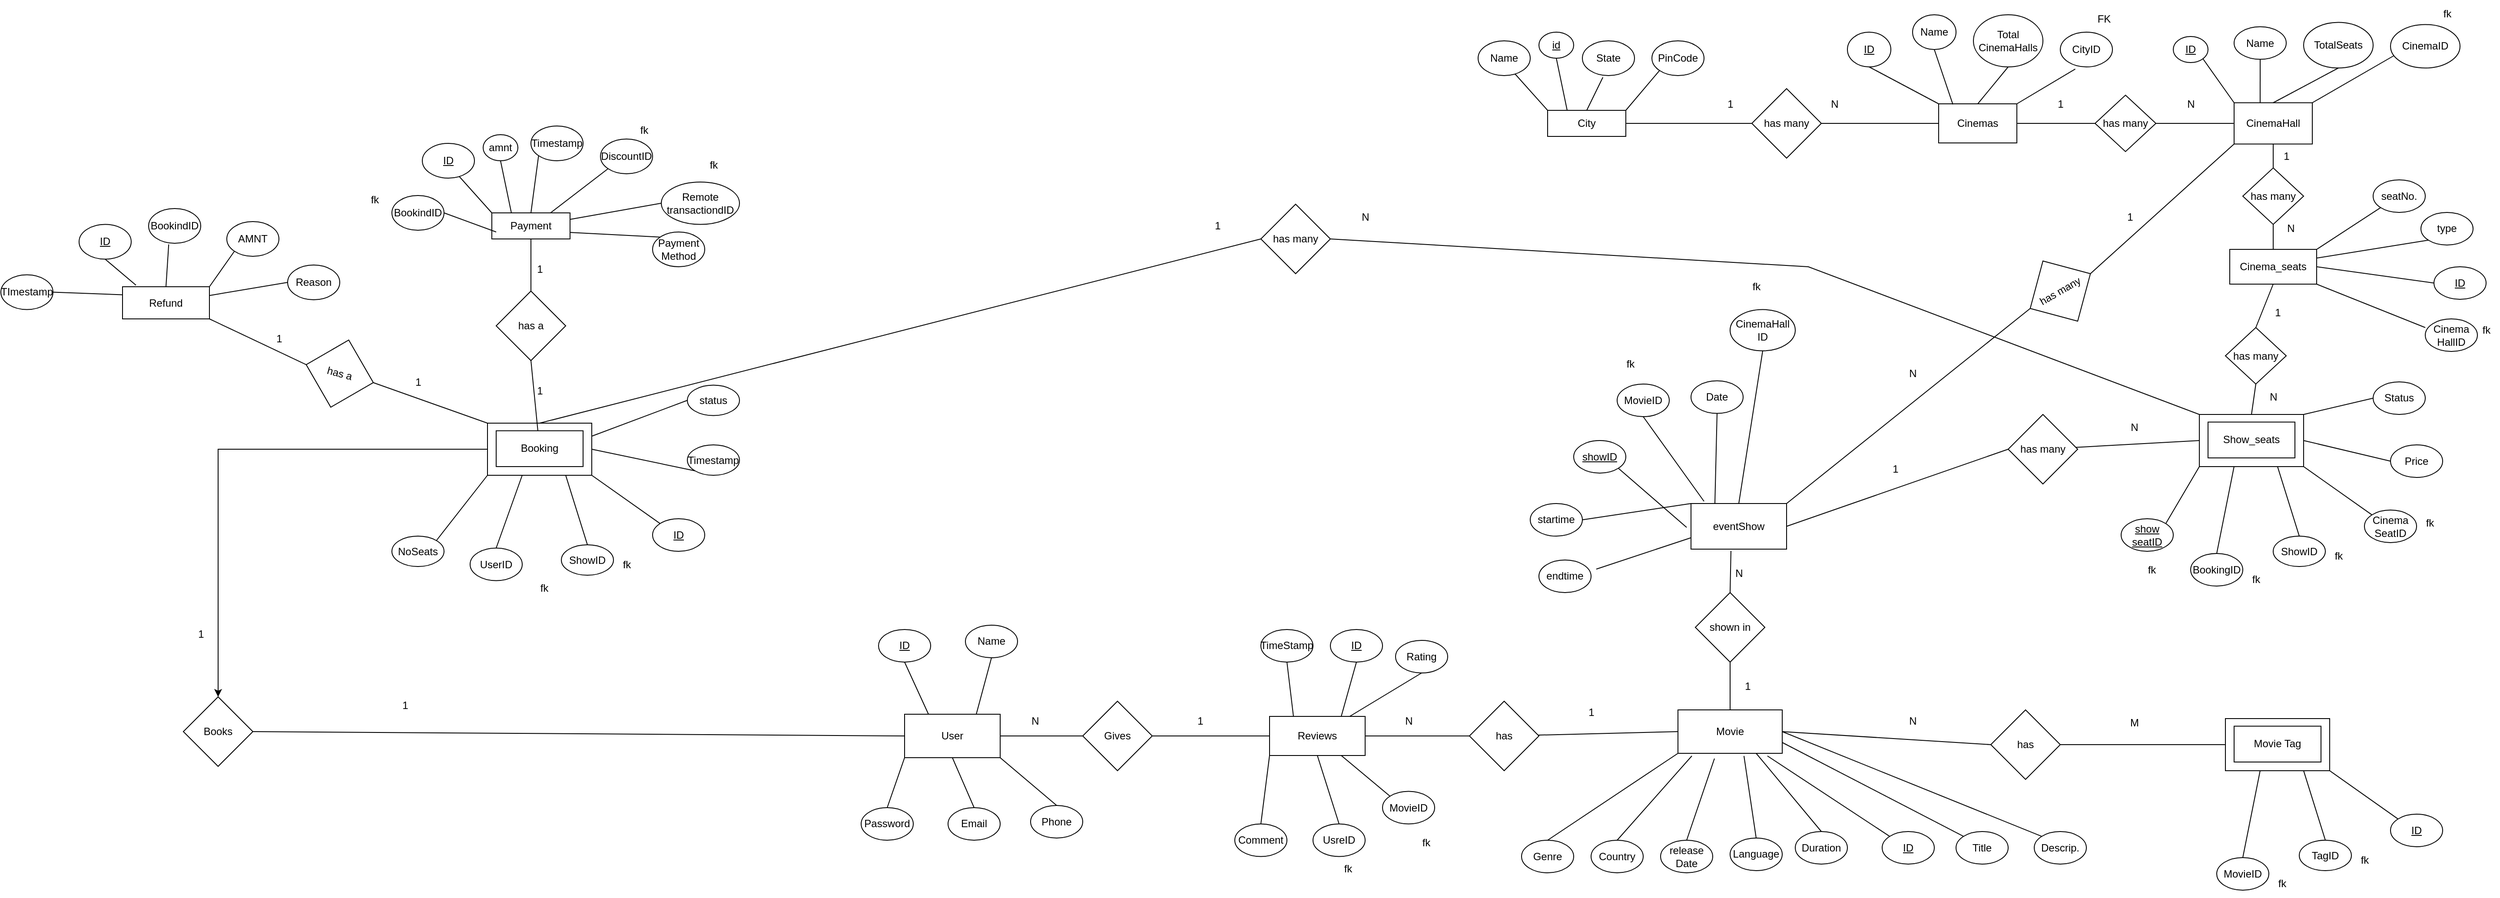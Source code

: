 <mxfile version="24.3.1" type="device">
  <diagram id="R2lEEEUBdFMjLlhIrx00" name="Page-1">
    <mxGraphModel dx="4567" dy="2260" grid="1" gridSize="10" guides="1" tooltips="1" connect="1" arrows="1" fold="1" page="1" pageScale="1" pageWidth="850" pageHeight="1100" math="0" shadow="0" extFonts="Permanent Marker^https://fonts.googleapis.com/css?family=Permanent+Marker">
      <root>
        <mxCell id="0" />
        <mxCell id="1" parent="0" />
        <mxCell id="ZskD0779En3dFi18m6Pj-6" value="PinCode" style="ellipse;whiteSpace=wrap;html=1;" vertex="1" parent="1">
          <mxGeometry x="230" y="-80" width="60" height="40" as="geometry" />
        </mxCell>
        <mxCell id="ZskD0779En3dFi18m6Pj-11" value="has many" style="rhombus;whiteSpace=wrap;html=1;" vertex="1" parent="1">
          <mxGeometry x="345" y="-25" width="80" height="80" as="geometry" />
        </mxCell>
        <mxCell id="ZskD0779En3dFi18m6Pj-12" value="Cinemas" style="whiteSpace=wrap;html=1;" vertex="1" parent="1">
          <mxGeometry x="560" y="-7.5" width="90" height="45" as="geometry" />
        </mxCell>
        <mxCell id="ZskD0779En3dFi18m6Pj-14" value="" style="endArrow=none;html=1;rounded=0;exitX=1;exitY=0.5;exitDx=0;exitDy=0;entryX=0;entryY=0.5;entryDx=0;entryDy=0;" edge="1" parent="1" source="ZskD0779En3dFi18m6Pj-1" target="ZskD0779En3dFi18m6Pj-11">
          <mxGeometry width="50" height="50" relative="1" as="geometry">
            <mxPoint x="400" y="30" as="sourcePoint" />
            <mxPoint x="450" y="-20" as="targetPoint" />
          </mxGeometry>
        </mxCell>
        <mxCell id="ZskD0779En3dFi18m6Pj-15" value="" style="endArrow=none;html=1;rounded=0;entryX=0;entryY=0.5;entryDx=0;entryDy=0;exitX=1;exitY=0.5;exitDx=0;exitDy=0;" edge="1" parent="1" source="ZskD0779En3dFi18m6Pj-11" target="ZskD0779En3dFi18m6Pj-12">
          <mxGeometry width="50" height="50" relative="1" as="geometry">
            <mxPoint x="400" y="30" as="sourcePoint" />
            <mxPoint x="450" y="-20" as="targetPoint" />
          </mxGeometry>
        </mxCell>
        <mxCell id="ZskD0779En3dFi18m6Pj-16" value="1" style="text;html=1;align=center;verticalAlign=middle;resizable=0;points=[];autosize=1;strokeColor=none;fillColor=none;" vertex="1" parent="1">
          <mxGeometry x="305" y="-22" width="30" height="30" as="geometry" />
        </mxCell>
        <mxCell id="ZskD0779En3dFi18m6Pj-17" value="N" style="text;html=1;align=center;verticalAlign=middle;resizable=0;points=[];autosize=1;strokeColor=none;fillColor=none;" vertex="1" parent="1">
          <mxGeometry x="425" y="-22" width="30" height="30" as="geometry" />
        </mxCell>
        <mxCell id="ZskD0779En3dFi18m6Pj-22" value="CityID" style="ellipse;whiteSpace=wrap;html=1;" vertex="1" parent="1">
          <mxGeometry x="700" y="-90" width="60" height="40" as="geometry" />
        </mxCell>
        <mxCell id="ZskD0779En3dFi18m6Pj-23" value="Total&lt;div&gt;CinemaHalls&lt;/div&gt;" style="ellipse;whiteSpace=wrap;html=1;" vertex="1" parent="1">
          <mxGeometry x="600" y="-110" width="80" height="60" as="geometry" />
        </mxCell>
        <mxCell id="ZskD0779En3dFi18m6Pj-24" value="Name" style="ellipse;whiteSpace=wrap;html=1;" vertex="1" parent="1">
          <mxGeometry x="530" y="-110" width="50" height="40" as="geometry" />
        </mxCell>
        <mxCell id="ZskD0779En3dFi18m6Pj-25" value="&lt;u&gt;ID&lt;/u&gt;" style="ellipse;whiteSpace=wrap;html=1;" vertex="1" parent="1">
          <mxGeometry x="455" y="-90" width="50" height="40" as="geometry" />
        </mxCell>
        <mxCell id="ZskD0779En3dFi18m6Pj-26" value="" style="endArrow=none;html=1;rounded=0;entryX=0.5;entryY=1;entryDx=0;entryDy=0;exitX=0;exitY=0;exitDx=0;exitDy=0;" edge="1" parent="1" source="ZskD0779En3dFi18m6Pj-12" target="ZskD0779En3dFi18m6Pj-25">
          <mxGeometry width="50" height="50" relative="1" as="geometry">
            <mxPoint x="400" y="30" as="sourcePoint" />
            <mxPoint x="450" y="-20" as="targetPoint" />
          </mxGeometry>
        </mxCell>
        <mxCell id="ZskD0779En3dFi18m6Pj-27" value="" style="endArrow=none;html=1;rounded=0;entryX=0.5;entryY=1;entryDx=0;entryDy=0;exitX=0.182;exitY=0.016;exitDx=0;exitDy=0;exitPerimeter=0;" edge="1" parent="1" source="ZskD0779En3dFi18m6Pj-12" target="ZskD0779En3dFi18m6Pj-24">
          <mxGeometry width="50" height="50" relative="1" as="geometry">
            <mxPoint x="410" y="40" as="sourcePoint" />
            <mxPoint x="460" y="-10" as="targetPoint" />
          </mxGeometry>
        </mxCell>
        <mxCell id="ZskD0779En3dFi18m6Pj-28" value="" style="endArrow=none;html=1;rounded=0;entryX=0.5;entryY=1;entryDx=0;entryDy=0;exitX=0.5;exitY=0;exitDx=0;exitDy=0;" edge="1" parent="1" source="ZskD0779En3dFi18m6Pj-12" target="ZskD0779En3dFi18m6Pj-23">
          <mxGeometry width="50" height="50" relative="1" as="geometry">
            <mxPoint x="420" y="50" as="sourcePoint" />
            <mxPoint x="470" as="targetPoint" />
          </mxGeometry>
        </mxCell>
        <mxCell id="ZskD0779En3dFi18m6Pj-29" value="" style="endArrow=none;html=1;rounded=0;entryX=0.287;entryY=1.06;entryDx=0;entryDy=0;entryPerimeter=0;exitX=1;exitY=0;exitDx=0;exitDy=0;" edge="1" parent="1" source="ZskD0779En3dFi18m6Pj-12" target="ZskD0779En3dFi18m6Pj-22">
          <mxGeometry width="50" height="50" relative="1" as="geometry">
            <mxPoint x="430" y="60" as="sourcePoint" />
            <mxPoint x="480" y="10" as="targetPoint" />
          </mxGeometry>
        </mxCell>
        <mxCell id="ZskD0779En3dFi18m6Pj-30" value="CinemaHall" style="rounded=0;whiteSpace=wrap;html=1;" vertex="1" parent="1">
          <mxGeometry x="900" y="-8.75" width="90" height="47.5" as="geometry" />
        </mxCell>
        <mxCell id="ZskD0779En3dFi18m6Pj-31" value="CinemaID" style="ellipse;whiteSpace=wrap;html=1;" vertex="1" parent="1">
          <mxGeometry x="1080" y="-98.75" width="80" height="50" as="geometry" />
        </mxCell>
        <mxCell id="ZskD0779En3dFi18m6Pj-32" value="TotalSeats" style="ellipse;whiteSpace=wrap;html=1;" vertex="1" parent="1">
          <mxGeometry x="980" y="-101.25" width="80" height="52.5" as="geometry" />
        </mxCell>
        <mxCell id="ZskD0779En3dFi18m6Pj-33" value="Name" style="ellipse;whiteSpace=wrap;html=1;" vertex="1" parent="1">
          <mxGeometry x="900" y="-96.25" width="60" height="37.5" as="geometry" />
        </mxCell>
        <mxCell id="ZskD0779En3dFi18m6Pj-34" value="&lt;u&gt;ID&lt;/u&gt;" style="ellipse;whiteSpace=wrap;html=1;" vertex="1" parent="1">
          <mxGeometry x="830" y="-85" width="40" height="30" as="geometry" />
        </mxCell>
        <mxCell id="ZskD0779En3dFi18m6Pj-35" value="FK" style="text;html=1;align=center;verticalAlign=middle;resizable=0;points=[];autosize=1;strokeColor=none;fillColor=none;" vertex="1" parent="1">
          <mxGeometry x="730" y="-120" width="40" height="30" as="geometry" />
        </mxCell>
        <mxCell id="ZskD0779En3dFi18m6Pj-38" value="" style="endArrow=none;html=1;rounded=0;entryX=1;entryY=1;entryDx=0;entryDy=0;exitX=0;exitY=0;exitDx=0;exitDy=0;" edge="1" parent="1" source="ZskD0779En3dFi18m6Pj-30" target="ZskD0779En3dFi18m6Pj-34">
          <mxGeometry width="50" height="50" relative="1" as="geometry">
            <mxPoint x="700" y="160" as="sourcePoint" />
            <mxPoint x="750" y="110" as="targetPoint" />
          </mxGeometry>
        </mxCell>
        <mxCell id="ZskD0779En3dFi18m6Pj-39" value="" style="endArrow=none;html=1;rounded=0;entryX=0.5;entryY=1;entryDx=0;entryDy=0;exitX=0.333;exitY=0;exitDx=0;exitDy=0;exitPerimeter=0;" edge="1" parent="1" source="ZskD0779En3dFi18m6Pj-30" target="ZskD0779En3dFi18m6Pj-33">
          <mxGeometry width="50" height="50" relative="1" as="geometry">
            <mxPoint x="710" y="170" as="sourcePoint" />
            <mxPoint x="760" y="120" as="targetPoint" />
          </mxGeometry>
        </mxCell>
        <mxCell id="ZskD0779En3dFi18m6Pj-40" value="" style="endArrow=none;html=1;rounded=0;entryX=0.5;entryY=1;entryDx=0;entryDy=0;exitX=0.5;exitY=0;exitDx=0;exitDy=0;" edge="1" parent="1" source="ZskD0779En3dFi18m6Pj-30" target="ZskD0779En3dFi18m6Pj-32">
          <mxGeometry width="50" height="50" relative="1" as="geometry">
            <mxPoint x="720" y="180" as="sourcePoint" />
            <mxPoint x="770" y="130" as="targetPoint" />
          </mxGeometry>
        </mxCell>
        <mxCell id="ZskD0779En3dFi18m6Pj-41" value="" style="endArrow=none;html=1;rounded=0;entryX=0.045;entryY=0.72;entryDx=0;entryDy=0;entryPerimeter=0;exitX=1;exitY=0;exitDx=0;exitDy=0;" edge="1" parent="1" source="ZskD0779En3dFi18m6Pj-30" target="ZskD0779En3dFi18m6Pj-31">
          <mxGeometry width="50" height="50" relative="1" as="geometry">
            <mxPoint x="730" y="190" as="sourcePoint" />
            <mxPoint x="780" y="140" as="targetPoint" />
          </mxGeometry>
        </mxCell>
        <mxCell id="ZskD0779En3dFi18m6Pj-42" value="has many" style="rhombus;whiteSpace=wrap;html=1;" vertex="1" parent="1">
          <mxGeometry x="740" y="-17.5" width="70" height="65" as="geometry" />
        </mxCell>
        <mxCell id="ZskD0779En3dFi18m6Pj-43" value="" style="endArrow=none;html=1;rounded=0;entryX=0;entryY=0.5;entryDx=0;entryDy=0;exitX=1;exitY=0.5;exitDx=0;exitDy=0;" edge="1" parent="1" source="ZskD0779En3dFi18m6Pj-12" target="ZskD0779En3dFi18m6Pj-42">
          <mxGeometry width="50" height="50" relative="1" as="geometry">
            <mxPoint x="700" y="160" as="sourcePoint" />
            <mxPoint x="750" y="110" as="targetPoint" />
          </mxGeometry>
        </mxCell>
        <mxCell id="ZskD0779En3dFi18m6Pj-44" value="" style="endArrow=none;html=1;rounded=0;entryX=0;entryY=0.5;entryDx=0;entryDy=0;exitX=1;exitY=0.5;exitDx=0;exitDy=0;" edge="1" parent="1" source="ZskD0779En3dFi18m6Pj-42" target="ZskD0779En3dFi18m6Pj-30">
          <mxGeometry width="50" height="50" relative="1" as="geometry">
            <mxPoint x="710" y="170" as="sourcePoint" />
            <mxPoint x="760" y="120" as="targetPoint" />
          </mxGeometry>
        </mxCell>
        <mxCell id="ZskD0779En3dFi18m6Pj-45" value="1" style="text;html=1;align=center;verticalAlign=middle;resizable=0;points=[];autosize=1;strokeColor=none;fillColor=none;" vertex="1" parent="1">
          <mxGeometry x="685" y="-22" width="30" height="30" as="geometry" />
        </mxCell>
        <mxCell id="ZskD0779En3dFi18m6Pj-46" value="N" style="text;html=1;align=center;verticalAlign=middle;resizable=0;points=[];autosize=1;strokeColor=none;fillColor=none;" vertex="1" parent="1">
          <mxGeometry x="835" y="-22" width="30" height="30" as="geometry" />
        </mxCell>
        <mxCell id="ZskD0779En3dFi18m6Pj-47" value="fk" style="text;html=1;align=center;verticalAlign=middle;resizable=0;points=[];autosize=1;strokeColor=none;fillColor=none;" vertex="1" parent="1">
          <mxGeometry x="1130" y="-126.25" width="30" height="30" as="geometry" />
        </mxCell>
        <mxCell id="ZskD0779En3dFi18m6Pj-48" value="Cinema_seats" style="rounded=0;whiteSpace=wrap;html=1;" vertex="1" parent="1">
          <mxGeometry x="895" y="160" width="100" height="40" as="geometry" />
        </mxCell>
        <mxCell id="ZskD0779En3dFi18m6Pj-49" value="seatNo." style="ellipse;whiteSpace=wrap;html=1;" vertex="1" parent="1">
          <mxGeometry x="1060" y="80" width="60" height="37.5" as="geometry" />
        </mxCell>
        <mxCell id="ZskD0779En3dFi18m6Pj-50" value="type" style="ellipse;whiteSpace=wrap;html=1;" vertex="1" parent="1">
          <mxGeometry x="1115" y="117.5" width="60" height="37.5" as="geometry" />
        </mxCell>
        <mxCell id="ZskD0779En3dFi18m6Pj-51" value="Cinema&lt;div&gt;HallID&lt;/div&gt;" style="ellipse;whiteSpace=wrap;html=1;" vertex="1" parent="1">
          <mxGeometry x="1120" y="240" width="60" height="37.5" as="geometry" />
        </mxCell>
        <mxCell id="ZskD0779En3dFi18m6Pj-52" value="&lt;u style=&quot;&quot;&gt;ID&lt;/u&gt;" style="ellipse;whiteSpace=wrap;html=1;" vertex="1" parent="1">
          <mxGeometry x="1130" y="180" width="60" height="37.5" as="geometry" />
        </mxCell>
        <mxCell id="ZskD0779En3dFi18m6Pj-54" value="" style="endArrow=none;html=1;rounded=0;entryX=0;entryY=1;entryDx=0;entryDy=0;exitX=1;exitY=0;exitDx=0;exitDy=0;" edge="1" parent="1" source="ZskD0779En3dFi18m6Pj-48" target="ZskD0779En3dFi18m6Pj-49">
          <mxGeometry width="50" height="50" relative="1" as="geometry">
            <mxPoint x="700" y="160" as="sourcePoint" />
            <mxPoint x="750" y="110" as="targetPoint" />
          </mxGeometry>
        </mxCell>
        <mxCell id="ZskD0779En3dFi18m6Pj-55" value="" style="endArrow=none;html=1;rounded=0;entryX=0;entryY=1;entryDx=0;entryDy=0;exitX=1;exitY=0.25;exitDx=0;exitDy=0;" edge="1" parent="1" source="ZskD0779En3dFi18m6Pj-48" target="ZskD0779En3dFi18m6Pj-50">
          <mxGeometry width="50" height="50" relative="1" as="geometry">
            <mxPoint x="710" y="170" as="sourcePoint" />
            <mxPoint x="760" y="120" as="targetPoint" />
          </mxGeometry>
        </mxCell>
        <mxCell id="ZskD0779En3dFi18m6Pj-56" value="" style="endArrow=none;html=1;rounded=0;entryX=0;entryY=0.5;entryDx=0;entryDy=0;exitX=1;exitY=0.5;exitDx=0;exitDy=0;" edge="1" parent="1" source="ZskD0779En3dFi18m6Pj-48" target="ZskD0779En3dFi18m6Pj-52">
          <mxGeometry width="50" height="50" relative="1" as="geometry">
            <mxPoint x="720" y="180" as="sourcePoint" />
            <mxPoint x="770" y="130" as="targetPoint" />
          </mxGeometry>
        </mxCell>
        <mxCell id="ZskD0779En3dFi18m6Pj-57" value="" style="endArrow=none;html=1;rounded=0;entryX=0;entryY=0.267;entryDx=0;entryDy=0;entryPerimeter=0;exitX=1;exitY=1;exitDx=0;exitDy=0;" edge="1" parent="1" source="ZskD0779En3dFi18m6Pj-48" target="ZskD0779En3dFi18m6Pj-51">
          <mxGeometry width="50" height="50" relative="1" as="geometry">
            <mxPoint x="730" y="190" as="sourcePoint" />
            <mxPoint x="780" y="140" as="targetPoint" />
          </mxGeometry>
        </mxCell>
        <mxCell id="ZskD0779En3dFi18m6Pj-58" value="has many" style="rhombus;whiteSpace=wrap;html=1;" vertex="1" parent="1">
          <mxGeometry x="910" y="66.25" width="70" height="65" as="geometry" />
        </mxCell>
        <mxCell id="ZskD0779En3dFi18m6Pj-59" value="" style="endArrow=none;html=1;rounded=0;entryX=0.5;entryY=1;entryDx=0;entryDy=0;" edge="1" parent="1" source="ZskD0779En3dFi18m6Pj-58" target="ZskD0779En3dFi18m6Pj-30">
          <mxGeometry width="50" height="50" relative="1" as="geometry">
            <mxPoint x="700" y="160" as="sourcePoint" />
            <mxPoint x="750" y="110" as="targetPoint" />
          </mxGeometry>
        </mxCell>
        <mxCell id="ZskD0779En3dFi18m6Pj-61" value="" style="endArrow=none;html=1;rounded=0;entryX=0.5;entryY=1;entryDx=0;entryDy=0;exitX=0.5;exitY=0;exitDx=0;exitDy=0;" edge="1" parent="1" source="ZskD0779En3dFi18m6Pj-48" target="ZskD0779En3dFi18m6Pj-58">
          <mxGeometry width="50" height="50" relative="1" as="geometry">
            <mxPoint x="700" y="160" as="sourcePoint" />
            <mxPoint x="750" y="110" as="targetPoint" />
          </mxGeometry>
        </mxCell>
        <mxCell id="ZskD0779En3dFi18m6Pj-62" value="1" style="text;html=1;align=center;verticalAlign=middle;resizable=0;points=[];autosize=1;strokeColor=none;fillColor=none;" vertex="1" parent="1">
          <mxGeometry x="945" y="38" width="30" height="30" as="geometry" />
        </mxCell>
        <mxCell id="ZskD0779En3dFi18m6Pj-63" value="N" style="text;html=1;align=center;verticalAlign=middle;resizable=0;points=[];autosize=1;strokeColor=none;fillColor=none;" vertex="1" parent="1">
          <mxGeometry x="950" y="121.25" width="30" height="30" as="geometry" />
        </mxCell>
        <mxCell id="ZskD0779En3dFi18m6Pj-67" value="" style="group" vertex="1" connectable="0" parent="1">
          <mxGeometry x="860" y="350" width="120" height="60" as="geometry" />
        </mxCell>
        <mxCell id="ZskD0779En3dFi18m6Pj-65" value="" style="rounded=0;whiteSpace=wrap;html=1;" vertex="1" parent="ZskD0779En3dFi18m6Pj-67">
          <mxGeometry width="120" height="60" as="geometry" />
        </mxCell>
        <mxCell id="ZskD0779En3dFi18m6Pj-66" value="Show_seats" style="rounded=0;whiteSpace=wrap;html=1;" vertex="1" parent="ZskD0779En3dFi18m6Pj-67">
          <mxGeometry x="10" y="8.75" width="100" height="41.25" as="geometry" />
        </mxCell>
        <mxCell id="ZskD0779En3dFi18m6Pj-68" value="&lt;u&gt;show&lt;/u&gt;&lt;div&gt;&lt;u&gt;seatID&lt;/u&gt;&lt;/div&gt;" style="ellipse;whiteSpace=wrap;html=1;" vertex="1" parent="1">
          <mxGeometry x="770" y="470" width="60" height="37.5" as="geometry" />
        </mxCell>
        <mxCell id="ZskD0779En3dFi18m6Pj-69" value="Price" style="ellipse;whiteSpace=wrap;html=1;" vertex="1" parent="1">
          <mxGeometry x="1080" y="385" width="60" height="37.5" as="geometry" />
        </mxCell>
        <mxCell id="ZskD0779En3dFi18m6Pj-70" value="Status" style="ellipse;whiteSpace=wrap;html=1;" vertex="1" parent="1">
          <mxGeometry x="1060" y="312.5" width="60" height="37.5" as="geometry" />
        </mxCell>
        <mxCell id="ZskD0779En3dFi18m6Pj-71" value="Cinema&lt;div&gt;SeatID&lt;/div&gt;" style="ellipse;whiteSpace=wrap;html=1;" vertex="1" parent="1">
          <mxGeometry x="1050" y="460" width="60" height="37.5" as="geometry" />
        </mxCell>
        <mxCell id="ZskD0779En3dFi18m6Pj-72" value="BookingID" style="ellipse;whiteSpace=wrap;html=1;" vertex="1" parent="1">
          <mxGeometry x="850" y="510" width="60" height="37.5" as="geometry" />
        </mxCell>
        <mxCell id="ZskD0779En3dFi18m6Pj-73" value="ShowID" style="ellipse;whiteSpace=wrap;html=1;" vertex="1" parent="1">
          <mxGeometry x="945" y="490" width="60" height="35" as="geometry" />
        </mxCell>
        <mxCell id="ZskD0779En3dFi18m6Pj-74" value="fk" style="text;html=1;align=center;verticalAlign=middle;resizable=0;points=[];autosize=1;strokeColor=none;fillColor=none;" vertex="1" parent="1">
          <mxGeometry x="1175" y="238" width="30" height="30" as="geometry" />
        </mxCell>
        <mxCell id="ZskD0779En3dFi18m6Pj-75" value="has many" style="rhombus;whiteSpace=wrap;html=1;" vertex="1" parent="1">
          <mxGeometry x="890" y="250" width="70" height="65" as="geometry" />
        </mxCell>
        <mxCell id="ZskD0779En3dFi18m6Pj-76" value="" style="endArrow=none;html=1;rounded=0;entryX=0.5;entryY=1;entryDx=0;entryDy=0;exitX=0.5;exitY=0;exitDx=0;exitDy=0;" edge="1" parent="1" source="ZskD0779En3dFi18m6Pj-75" target="ZskD0779En3dFi18m6Pj-48">
          <mxGeometry width="50" height="50" relative="1" as="geometry">
            <mxPoint x="700" y="160" as="sourcePoint" />
            <mxPoint x="750" y="110" as="targetPoint" />
          </mxGeometry>
        </mxCell>
        <mxCell id="ZskD0779En3dFi18m6Pj-77" value="" style="endArrow=none;html=1;rounded=0;entryX=0.5;entryY=1;entryDx=0;entryDy=0;exitX=0.5;exitY=0;exitDx=0;exitDy=0;" edge="1" parent="1" source="ZskD0779En3dFi18m6Pj-65" target="ZskD0779En3dFi18m6Pj-75">
          <mxGeometry width="50" height="50" relative="1" as="geometry">
            <mxPoint x="710" y="170" as="sourcePoint" />
            <mxPoint x="760" y="120" as="targetPoint" />
          </mxGeometry>
        </mxCell>
        <mxCell id="ZskD0779En3dFi18m6Pj-78" value="1" style="text;html=1;align=center;verticalAlign=middle;resizable=0;points=[];autosize=1;strokeColor=none;fillColor=none;" vertex="1" parent="1">
          <mxGeometry x="935" y="218" width="30" height="30" as="geometry" />
        </mxCell>
        <mxCell id="ZskD0779En3dFi18m6Pj-79" value="N" style="text;html=1;align=center;verticalAlign=middle;resizable=0;points=[];autosize=1;strokeColor=none;fillColor=none;" vertex="1" parent="1">
          <mxGeometry x="930" y="315" width="30" height="30" as="geometry" />
        </mxCell>
        <mxCell id="ZskD0779En3dFi18m6Pj-83" value="" style="endArrow=none;html=1;rounded=0;entryX=0;entryY=0.5;entryDx=0;entryDy=0;exitX=1;exitY=0;exitDx=0;exitDy=0;" edge="1" parent="1" source="ZskD0779En3dFi18m6Pj-65" target="ZskD0779En3dFi18m6Pj-70">
          <mxGeometry width="50" height="50" relative="1" as="geometry">
            <mxPoint x="690" y="280" as="sourcePoint" />
            <mxPoint x="740" y="230" as="targetPoint" />
          </mxGeometry>
        </mxCell>
        <mxCell id="ZskD0779En3dFi18m6Pj-84" value="" style="endArrow=none;html=1;rounded=0;entryX=0;entryY=0.5;entryDx=0;entryDy=0;exitX=1;exitY=0.5;exitDx=0;exitDy=0;" edge="1" parent="1" source="ZskD0779En3dFi18m6Pj-65" target="ZskD0779En3dFi18m6Pj-69">
          <mxGeometry width="50" height="50" relative="1" as="geometry">
            <mxPoint x="990" y="360" as="sourcePoint" />
            <mxPoint x="1070" y="341" as="targetPoint" />
          </mxGeometry>
        </mxCell>
        <mxCell id="ZskD0779En3dFi18m6Pj-85" value="" style="endArrow=none;html=1;rounded=0;entryX=0;entryY=0;entryDx=0;entryDy=0;exitX=1;exitY=1;exitDx=0;exitDy=0;" edge="1" parent="1" source="ZskD0779En3dFi18m6Pj-65" target="ZskD0779En3dFi18m6Pj-71">
          <mxGeometry width="50" height="50" relative="1" as="geometry">
            <mxPoint x="1000" y="370" as="sourcePoint" />
            <mxPoint x="1080" y="351" as="targetPoint" />
          </mxGeometry>
        </mxCell>
        <mxCell id="ZskD0779En3dFi18m6Pj-86" value="" style="endArrow=none;html=1;rounded=0;entryX=0.5;entryY=0;entryDx=0;entryDy=0;exitX=0.75;exitY=1;exitDx=0;exitDy=0;" edge="1" parent="1" source="ZskD0779En3dFi18m6Pj-65" target="ZskD0779En3dFi18m6Pj-73">
          <mxGeometry width="50" height="50" relative="1" as="geometry">
            <mxPoint x="1010" y="380" as="sourcePoint" />
            <mxPoint x="1090" y="361" as="targetPoint" />
          </mxGeometry>
        </mxCell>
        <mxCell id="ZskD0779En3dFi18m6Pj-87" value="" style="endArrow=none;html=1;rounded=0;entryX=0.5;entryY=0;entryDx=0;entryDy=0;exitX=0.333;exitY=1;exitDx=0;exitDy=0;exitPerimeter=0;" edge="1" parent="1" source="ZskD0779En3dFi18m6Pj-65" target="ZskD0779En3dFi18m6Pj-72">
          <mxGeometry width="50" height="50" relative="1" as="geometry">
            <mxPoint x="960" y="420" as="sourcePoint" />
            <mxPoint x="985" y="500" as="targetPoint" />
          </mxGeometry>
        </mxCell>
        <mxCell id="ZskD0779En3dFi18m6Pj-88" value="" style="endArrow=none;html=1;rounded=0;entryX=1;entryY=0;entryDx=0;entryDy=0;exitX=0;exitY=1;exitDx=0;exitDy=0;" edge="1" parent="1" source="ZskD0779En3dFi18m6Pj-65" target="ZskD0779En3dFi18m6Pj-68">
          <mxGeometry width="50" height="50" relative="1" as="geometry">
            <mxPoint x="970" y="430" as="sourcePoint" />
            <mxPoint x="995" y="510" as="targetPoint" />
          </mxGeometry>
        </mxCell>
        <mxCell id="ZskD0779En3dFi18m6Pj-89" value="fk" style="text;html=1;align=center;verticalAlign=middle;resizable=0;points=[];autosize=1;strokeColor=none;fillColor=none;" vertex="1" parent="1">
          <mxGeometry x="1110" y="460" width="30" height="30" as="geometry" />
        </mxCell>
        <mxCell id="ZskD0779En3dFi18m6Pj-90" value="fk" style="text;html=1;align=center;verticalAlign=middle;resizable=0;points=[];autosize=1;strokeColor=none;fillColor=none;" vertex="1" parent="1">
          <mxGeometry x="1005" y="497.5" width="30" height="30" as="geometry" />
        </mxCell>
        <mxCell id="ZskD0779En3dFi18m6Pj-91" value="fk" style="text;html=1;align=center;verticalAlign=middle;resizable=0;points=[];autosize=1;strokeColor=none;fillColor=none;" vertex="1" parent="1">
          <mxGeometry x="910" y="525" width="30" height="30" as="geometry" />
        </mxCell>
        <mxCell id="ZskD0779En3dFi18m6Pj-92" value="fk" style="text;html=1;align=center;verticalAlign=middle;resizable=0;points=[];autosize=1;strokeColor=none;fillColor=none;" vertex="1" parent="1">
          <mxGeometry x="790" y="513.75" width="30" height="30" as="geometry" />
        </mxCell>
        <mxCell id="ZskD0779En3dFi18m6Pj-93" value="eventShow" style="rounded=0;whiteSpace=wrap;html=1;" vertex="1" parent="1">
          <mxGeometry x="275" y="452.5" width="110" height="52.5" as="geometry" />
        </mxCell>
        <mxCell id="ZskD0779En3dFi18m6Pj-100" value="MovieID" style="ellipse;whiteSpace=wrap;html=1;" vertex="1" parent="1">
          <mxGeometry x="190" y="315" width="60" height="37.5" as="geometry" />
        </mxCell>
        <mxCell id="ZskD0779En3dFi18m6Pj-101" value="CinemaHall&lt;div&gt;ID&lt;/div&gt;" style="ellipse;whiteSpace=wrap;html=1;" vertex="1" parent="1">
          <mxGeometry x="320" y="229.25" width="75" height="47.5" as="geometry" />
        </mxCell>
        <mxCell id="ZskD0779En3dFi18m6Pj-102" value="endtime" style="ellipse;whiteSpace=wrap;html=1;" vertex="1" parent="1">
          <mxGeometry x="100" y="517.5" width="60" height="37.5" as="geometry" />
        </mxCell>
        <mxCell id="ZskD0779En3dFi18m6Pj-103" value="Date" style="ellipse;whiteSpace=wrap;html=1;" vertex="1" parent="1">
          <mxGeometry x="275" y="311.25" width="60" height="37.5" as="geometry" />
        </mxCell>
        <mxCell id="ZskD0779En3dFi18m6Pj-104" value="startime" style="ellipse;whiteSpace=wrap;html=1;" vertex="1" parent="1">
          <mxGeometry x="90" y="452.5" width="60" height="37.5" as="geometry" />
        </mxCell>
        <mxCell id="ZskD0779En3dFi18m6Pj-105" value="&lt;u style=&quot;&quot;&gt;showID&lt;/u&gt;" style="ellipse;whiteSpace=wrap;html=1;" vertex="1" parent="1">
          <mxGeometry x="140" y="380" width="60" height="37.5" as="geometry" />
        </mxCell>
        <mxCell id="ZskD0779En3dFi18m6Pj-107" value="" style="endArrow=none;html=1;rounded=0;exitX=1.1;exitY=0.28;exitDx=0;exitDy=0;exitPerimeter=0;entryX=0;entryY=0.75;entryDx=0;entryDy=0;" edge="1" parent="1" source="ZskD0779En3dFi18m6Pj-102" target="ZskD0779En3dFi18m6Pj-93">
          <mxGeometry width="50" height="50" relative="1" as="geometry">
            <mxPoint x="690" y="280" as="sourcePoint" />
            <mxPoint x="740" y="230" as="targetPoint" />
          </mxGeometry>
        </mxCell>
        <mxCell id="ZskD0779En3dFi18m6Pj-108" value="" style="endArrow=none;html=1;rounded=0;exitX=1;exitY=0.5;exitDx=0;exitDy=0;entryX=0;entryY=0;entryDx=0;entryDy=0;" edge="1" parent="1" source="ZskD0779En3dFi18m6Pj-104" target="ZskD0779En3dFi18m6Pj-93">
          <mxGeometry width="50" height="50" relative="1" as="geometry">
            <mxPoint x="700" y="290" as="sourcePoint" />
            <mxPoint x="750" y="240" as="targetPoint" />
          </mxGeometry>
        </mxCell>
        <mxCell id="ZskD0779En3dFi18m6Pj-109" value="" style="endArrow=none;html=1;rounded=0;exitX=1;exitY=1;exitDx=0;exitDy=0;" edge="1" parent="1" source="ZskD0779En3dFi18m6Pj-105">
          <mxGeometry width="50" height="50" relative="1" as="geometry">
            <mxPoint x="160" y="481" as="sourcePoint" />
            <mxPoint x="270" y="480" as="targetPoint" />
          </mxGeometry>
        </mxCell>
        <mxCell id="ZskD0779En3dFi18m6Pj-110" value="" style="endArrow=none;html=1;rounded=0;exitX=0.5;exitY=1;exitDx=0;exitDy=0;" edge="1" parent="1" source="ZskD0779En3dFi18m6Pj-100">
          <mxGeometry width="50" height="50" relative="1" as="geometry">
            <mxPoint x="170" y="491" as="sourcePoint" />
            <mxPoint x="290" y="450" as="targetPoint" />
          </mxGeometry>
        </mxCell>
        <mxCell id="ZskD0779En3dFi18m6Pj-111" value="" style="endArrow=none;html=1;rounded=0;exitX=0.25;exitY=0;exitDx=0;exitDy=0;entryX=0.5;entryY=1;entryDx=0;entryDy=0;" edge="1" parent="1" source="ZskD0779En3dFi18m6Pj-93" target="ZskD0779En3dFi18m6Pj-103">
          <mxGeometry width="50" height="50" relative="1" as="geometry">
            <mxPoint x="180" y="501" as="sourcePoint" />
            <mxPoint x="305" y="483" as="targetPoint" />
          </mxGeometry>
        </mxCell>
        <mxCell id="ZskD0779En3dFi18m6Pj-112" value="" style="endArrow=none;html=1;rounded=0;exitX=0.5;exitY=0;exitDx=0;exitDy=0;entryX=0.5;entryY=1;entryDx=0;entryDy=0;" edge="1" parent="1" source="ZskD0779En3dFi18m6Pj-93" target="ZskD0779En3dFi18m6Pj-101">
          <mxGeometry width="50" height="50" relative="1" as="geometry">
            <mxPoint x="190" y="511" as="sourcePoint" />
            <mxPoint x="315" y="493" as="targetPoint" />
          </mxGeometry>
        </mxCell>
        <mxCell id="ZskD0779En3dFi18m6Pj-114" value="fk" style="text;html=1;align=center;verticalAlign=middle;resizable=0;points=[];autosize=1;strokeColor=none;fillColor=none;" vertex="1" parent="1">
          <mxGeometry x="335" y="188" width="30" height="30" as="geometry" />
        </mxCell>
        <mxCell id="ZskD0779En3dFi18m6Pj-115" value="fk" style="text;html=1;align=center;verticalAlign=middle;resizable=0;points=[];autosize=1;strokeColor=none;fillColor=none;" vertex="1" parent="1">
          <mxGeometry x="190" y="276.75" width="30" height="30" as="geometry" />
        </mxCell>
        <mxCell id="ZskD0779En3dFi18m6Pj-116" value="has many" style="rhombus;whiteSpace=wrap;html=1;rotation=-30;" vertex="1" parent="1">
          <mxGeometry x="660" y="168" width="80" height="80" as="geometry" />
        </mxCell>
        <mxCell id="ZskD0779En3dFi18m6Pj-117" value="has many" style="rhombus;whiteSpace=wrap;html=1;" vertex="1" parent="1">
          <mxGeometry x="640" y="350" width="80" height="80" as="geometry" />
        </mxCell>
        <mxCell id="ZskD0779En3dFi18m6Pj-118" value="" style="endArrow=none;html=1;rounded=0;entryX=0;entryY=0.5;entryDx=0;entryDy=0;" edge="1" parent="1" source="ZskD0779En3dFi18m6Pj-117" target="ZskD0779En3dFi18m6Pj-65">
          <mxGeometry width="50" height="50" relative="1" as="geometry">
            <mxPoint x="690" y="280" as="sourcePoint" />
            <mxPoint x="740" y="230" as="targetPoint" />
          </mxGeometry>
        </mxCell>
        <mxCell id="ZskD0779En3dFi18m6Pj-120" value="" style="endArrow=none;html=1;rounded=0;exitX=1;exitY=0.5;exitDx=0;exitDy=0;entryX=0;entryY=0.5;entryDx=0;entryDy=0;" edge="1" parent="1" source="ZskD0779En3dFi18m6Pj-93" target="ZskD0779En3dFi18m6Pj-117">
          <mxGeometry width="50" height="50" relative="1" as="geometry">
            <mxPoint x="690" y="280" as="sourcePoint" />
            <mxPoint x="740" y="230" as="targetPoint" />
          </mxGeometry>
        </mxCell>
        <mxCell id="ZskD0779En3dFi18m6Pj-121" value="1" style="text;html=1;align=center;verticalAlign=middle;resizable=0;points=[];autosize=1;strokeColor=none;fillColor=none;" vertex="1" parent="1">
          <mxGeometry x="495" y="398" width="30" height="30" as="geometry" />
        </mxCell>
        <mxCell id="ZskD0779En3dFi18m6Pj-122" value="N" style="text;html=1;align=center;verticalAlign=middle;resizable=0;points=[];autosize=1;strokeColor=none;fillColor=none;" vertex="1" parent="1">
          <mxGeometry x="770" y="350" width="30" height="30" as="geometry" />
        </mxCell>
        <mxCell id="ZskD0779En3dFi18m6Pj-123" value="" style="endArrow=none;html=1;rounded=0;entryX=0;entryY=1;entryDx=0;entryDy=0;exitX=1;exitY=0.5;exitDx=0;exitDy=0;" edge="1" parent="1" source="ZskD0779En3dFi18m6Pj-116" target="ZskD0779En3dFi18m6Pj-30">
          <mxGeometry width="50" height="50" relative="1" as="geometry">
            <mxPoint x="690" y="280" as="sourcePoint" />
            <mxPoint x="740" y="230" as="targetPoint" />
          </mxGeometry>
        </mxCell>
        <mxCell id="ZskD0779En3dFi18m6Pj-124" value="" style="endArrow=none;html=1;rounded=0;entryX=0;entryY=0.5;entryDx=0;entryDy=0;exitX=1;exitY=0;exitDx=0;exitDy=0;" edge="1" parent="1" source="ZskD0779En3dFi18m6Pj-93" target="ZskD0779En3dFi18m6Pj-116">
          <mxGeometry width="50" height="50" relative="1" as="geometry">
            <mxPoint x="690" y="280" as="sourcePoint" />
            <mxPoint x="740" y="230" as="targetPoint" />
          </mxGeometry>
        </mxCell>
        <mxCell id="ZskD0779En3dFi18m6Pj-125" value="1" style="text;html=1;align=center;verticalAlign=middle;resizable=0;points=[];autosize=1;strokeColor=none;fillColor=none;" vertex="1" parent="1">
          <mxGeometry x="765" y="108" width="30" height="30" as="geometry" />
        </mxCell>
        <mxCell id="ZskD0779En3dFi18m6Pj-126" value="N" style="text;html=1;align=center;verticalAlign=middle;resizable=0;points=[];autosize=1;strokeColor=none;fillColor=none;" vertex="1" parent="1">
          <mxGeometry x="515" y="288" width="30" height="30" as="geometry" />
        </mxCell>
        <mxCell id="ZskD0779En3dFi18m6Pj-127" value="Movie" style="rounded=0;whiteSpace=wrap;html=1;" vertex="1" parent="1">
          <mxGeometry x="260" y="690" width="120" height="50" as="geometry" />
        </mxCell>
        <mxCell id="ZskD0779En3dFi18m6Pj-128" value="shown in" style="rhombus;whiteSpace=wrap;html=1;" vertex="1" parent="1">
          <mxGeometry x="280" y="555" width="80" height="80" as="geometry" />
        </mxCell>
        <mxCell id="ZskD0779En3dFi18m6Pj-129" value="" style="endArrow=none;html=1;rounded=0;entryX=0.418;entryY=1.038;entryDx=0;entryDy=0;entryPerimeter=0;exitX=0.5;exitY=0;exitDx=0;exitDy=0;" edge="1" parent="1" source="ZskD0779En3dFi18m6Pj-128" target="ZskD0779En3dFi18m6Pj-93">
          <mxGeometry width="50" height="50" relative="1" as="geometry">
            <mxPoint x="690" y="570" as="sourcePoint" />
            <mxPoint x="740" y="520" as="targetPoint" />
          </mxGeometry>
        </mxCell>
        <mxCell id="ZskD0779En3dFi18m6Pj-131" value="" style="endArrow=none;html=1;rounded=0;exitX=0.5;exitY=0;exitDx=0;exitDy=0;entryX=0.5;entryY=1;entryDx=0;entryDy=0;" edge="1" parent="1" source="ZskD0779En3dFi18m6Pj-127" target="ZskD0779En3dFi18m6Pj-128">
          <mxGeometry width="50" height="50" relative="1" as="geometry">
            <mxPoint x="690" y="570" as="sourcePoint" />
            <mxPoint x="740" y="520" as="targetPoint" />
          </mxGeometry>
        </mxCell>
        <mxCell id="ZskD0779En3dFi18m6Pj-132" value="1" style="text;html=1;align=center;verticalAlign=middle;resizable=0;points=[];autosize=1;strokeColor=none;fillColor=none;" vertex="1" parent="1">
          <mxGeometry x="325" y="648" width="30" height="30" as="geometry" />
        </mxCell>
        <mxCell id="ZskD0779En3dFi18m6Pj-133" value="N" style="text;html=1;align=center;verticalAlign=middle;resizable=0;points=[];autosize=1;strokeColor=none;fillColor=none;" vertex="1" parent="1">
          <mxGeometry x="315" y="518" width="30" height="30" as="geometry" />
        </mxCell>
        <mxCell id="ZskD0779En3dFi18m6Pj-134" value="Descrip." style="ellipse;whiteSpace=wrap;html=1;" vertex="1" parent="1">
          <mxGeometry x="670" y="830" width="60" height="37.5" as="geometry" />
        </mxCell>
        <mxCell id="ZskD0779En3dFi18m6Pj-135" value="Genre" style="ellipse;whiteSpace=wrap;html=1;" vertex="1" parent="1">
          <mxGeometry x="80" y="840" width="60" height="37.5" as="geometry" />
        </mxCell>
        <mxCell id="ZskD0779En3dFi18m6Pj-136" value="Title" style="ellipse;whiteSpace=wrap;html=1;" vertex="1" parent="1">
          <mxGeometry x="580" y="830" width="60" height="37.5" as="geometry" />
        </mxCell>
        <mxCell id="ZskD0779En3dFi18m6Pj-137" value="Country" style="ellipse;whiteSpace=wrap;html=1;" vertex="1" parent="1">
          <mxGeometry x="160" y="840" width="60" height="37.5" as="geometry" />
        </mxCell>
        <mxCell id="ZskD0779En3dFi18m6Pj-138" value="release&lt;div&gt;Date&lt;/div&gt;" style="ellipse;whiteSpace=wrap;html=1;" vertex="1" parent="1">
          <mxGeometry x="240" y="840" width="60" height="37.5" as="geometry" />
        </mxCell>
        <mxCell id="ZskD0779En3dFi18m6Pj-139" value="Language" style="ellipse;whiteSpace=wrap;html=1;" vertex="1" parent="1">
          <mxGeometry x="320" y="837.5" width="60" height="37.5" as="geometry" />
        </mxCell>
        <mxCell id="ZskD0779En3dFi18m6Pj-140" value="Duration" style="ellipse;whiteSpace=wrap;html=1;" vertex="1" parent="1">
          <mxGeometry x="395" y="830" width="60" height="37.5" as="geometry" />
        </mxCell>
        <mxCell id="ZskD0779En3dFi18m6Pj-141" value="&lt;u&gt;ID&lt;/u&gt;" style="ellipse;whiteSpace=wrap;html=1;" vertex="1" parent="1">
          <mxGeometry x="495" y="830" width="60" height="37.5" as="geometry" />
        </mxCell>
        <mxCell id="ZskD0779En3dFi18m6Pj-142" value="" style="endArrow=none;html=1;rounded=0;exitX=0.5;exitY=0;exitDx=0;exitDy=0;entryX=0;entryY=1;entryDx=0;entryDy=0;" edge="1" parent="1" source="ZskD0779En3dFi18m6Pj-135" target="ZskD0779En3dFi18m6Pj-127">
          <mxGeometry width="50" height="50" relative="1" as="geometry">
            <mxPoint x="690" y="740" as="sourcePoint" />
            <mxPoint x="740" y="690" as="targetPoint" />
          </mxGeometry>
        </mxCell>
        <mxCell id="ZskD0779En3dFi18m6Pj-143" value="" style="endArrow=none;html=1;rounded=0;exitX=0.5;exitY=0;exitDx=0;exitDy=0;entryX=0.133;entryY=1.06;entryDx=0;entryDy=0;entryPerimeter=0;" edge="1" parent="1" source="ZskD0779En3dFi18m6Pj-137" target="ZskD0779En3dFi18m6Pj-127">
          <mxGeometry width="50" height="50" relative="1" as="geometry">
            <mxPoint x="700" y="750" as="sourcePoint" />
            <mxPoint x="750" y="700" as="targetPoint" />
          </mxGeometry>
        </mxCell>
        <mxCell id="ZskD0779En3dFi18m6Pj-144" value="" style="endArrow=none;html=1;rounded=0;entryX=0.35;entryY=1.12;entryDx=0;entryDy=0;entryPerimeter=0;exitX=0.5;exitY=0;exitDx=0;exitDy=0;" edge="1" parent="1" source="ZskD0779En3dFi18m6Pj-138" target="ZskD0779En3dFi18m6Pj-127">
          <mxGeometry width="50" height="50" relative="1" as="geometry">
            <mxPoint x="710" y="760" as="sourcePoint" />
            <mxPoint x="760" y="710" as="targetPoint" />
          </mxGeometry>
        </mxCell>
        <mxCell id="ZskD0779En3dFi18m6Pj-145" value="" style="endArrow=none;html=1;rounded=0;entryX=0.633;entryY=1.06;entryDx=0;entryDy=0;entryPerimeter=0;exitX=0.5;exitY=0;exitDx=0;exitDy=0;" edge="1" parent="1" source="ZskD0779En3dFi18m6Pj-139" target="ZskD0779En3dFi18m6Pj-127">
          <mxGeometry width="50" height="50" relative="1" as="geometry">
            <mxPoint x="720" y="770" as="sourcePoint" />
            <mxPoint x="770" y="720" as="targetPoint" />
          </mxGeometry>
        </mxCell>
        <mxCell id="ZskD0779En3dFi18m6Pj-146" value="" style="endArrow=none;html=1;rounded=0;entryX=0.75;entryY=1;entryDx=0;entryDy=0;exitX=0.5;exitY=0;exitDx=0;exitDy=0;" edge="1" parent="1" source="ZskD0779En3dFi18m6Pj-140" target="ZskD0779En3dFi18m6Pj-127">
          <mxGeometry width="50" height="50" relative="1" as="geometry">
            <mxPoint x="730" y="780" as="sourcePoint" />
            <mxPoint x="780" y="730" as="targetPoint" />
          </mxGeometry>
        </mxCell>
        <mxCell id="ZskD0779En3dFi18m6Pj-147" value="" style="endArrow=none;html=1;rounded=0;entryX=0.858;entryY=1.06;entryDx=0;entryDy=0;entryPerimeter=0;exitX=0;exitY=0;exitDx=0;exitDy=0;" edge="1" parent="1" source="ZskD0779En3dFi18m6Pj-141" target="ZskD0779En3dFi18m6Pj-127">
          <mxGeometry width="50" height="50" relative="1" as="geometry">
            <mxPoint x="740" y="790" as="sourcePoint" />
            <mxPoint x="790" y="740" as="targetPoint" />
          </mxGeometry>
        </mxCell>
        <mxCell id="ZskD0779En3dFi18m6Pj-148" value="" style="endArrow=none;html=1;rounded=0;entryX=1;entryY=0.75;entryDx=0;entryDy=0;exitX=0;exitY=0;exitDx=0;exitDy=0;" edge="1" parent="1" source="ZskD0779En3dFi18m6Pj-136" target="ZskD0779En3dFi18m6Pj-127">
          <mxGeometry width="50" height="50" relative="1" as="geometry">
            <mxPoint x="750" y="800" as="sourcePoint" />
            <mxPoint x="800" y="750" as="targetPoint" />
          </mxGeometry>
        </mxCell>
        <mxCell id="ZskD0779En3dFi18m6Pj-149" value="" style="endArrow=none;html=1;rounded=0;entryX=1;entryY=0.5;entryDx=0;entryDy=0;exitX=0;exitY=0;exitDx=0;exitDy=0;" edge="1" parent="1" source="ZskD0779En3dFi18m6Pj-134" target="ZskD0779En3dFi18m6Pj-127">
          <mxGeometry width="50" height="50" relative="1" as="geometry">
            <mxPoint x="760" y="810" as="sourcePoint" />
            <mxPoint x="810" y="760" as="targetPoint" />
          </mxGeometry>
        </mxCell>
        <mxCell id="ZskD0779En3dFi18m6Pj-164" value="" style="group" vertex="1" connectable="0" parent="1">
          <mxGeometry x="880" y="700" width="260" height="205" as="geometry" />
        </mxCell>
        <mxCell id="ZskD0779En3dFi18m6Pj-150" value="" style="group" vertex="1" connectable="0" parent="ZskD0779En3dFi18m6Pj-164">
          <mxGeometry x="10" width="120" height="60" as="geometry" />
        </mxCell>
        <mxCell id="ZskD0779En3dFi18m6Pj-151" value="" style="rounded=0;whiteSpace=wrap;html=1;" vertex="1" parent="ZskD0779En3dFi18m6Pj-150">
          <mxGeometry width="120" height="60" as="geometry" />
        </mxCell>
        <mxCell id="ZskD0779En3dFi18m6Pj-152" value="Movie Tag" style="rounded=0;whiteSpace=wrap;html=1;" vertex="1" parent="ZskD0779En3dFi18m6Pj-150">
          <mxGeometry x="10" y="8.75" width="100" height="41.25" as="geometry" />
        </mxCell>
        <mxCell id="ZskD0779En3dFi18m6Pj-153" value="&lt;u&gt;ID&lt;/u&gt;" style="ellipse;whiteSpace=wrap;html=1;" vertex="1" parent="ZskD0779En3dFi18m6Pj-164">
          <mxGeometry x="200" y="110" width="60" height="37.5" as="geometry" />
        </mxCell>
        <mxCell id="ZskD0779En3dFi18m6Pj-154" value="MovieID" style="ellipse;whiteSpace=wrap;html=1;" vertex="1" parent="ZskD0779En3dFi18m6Pj-164">
          <mxGeometry y="160" width="60" height="37.5" as="geometry" />
        </mxCell>
        <mxCell id="ZskD0779En3dFi18m6Pj-155" value="TagID" style="ellipse;whiteSpace=wrap;html=1;" vertex="1" parent="ZskD0779En3dFi18m6Pj-164">
          <mxGeometry x="95" y="140" width="60" height="35" as="geometry" />
        </mxCell>
        <mxCell id="ZskD0779En3dFi18m6Pj-158" value="" style="endArrow=none;html=1;rounded=0;entryX=0;entryY=0;entryDx=0;entryDy=0;exitX=1;exitY=1;exitDx=0;exitDy=0;" edge="1" parent="ZskD0779En3dFi18m6Pj-164" source="ZskD0779En3dFi18m6Pj-151" target="ZskD0779En3dFi18m6Pj-153">
          <mxGeometry width="50" height="50" relative="1" as="geometry">
            <mxPoint x="150" y="20" as="sourcePoint" />
            <mxPoint x="230" y="1" as="targetPoint" />
          </mxGeometry>
        </mxCell>
        <mxCell id="ZskD0779En3dFi18m6Pj-159" value="" style="endArrow=none;html=1;rounded=0;entryX=0.5;entryY=0;entryDx=0;entryDy=0;exitX=0.75;exitY=1;exitDx=0;exitDy=0;" edge="1" parent="ZskD0779En3dFi18m6Pj-164" source="ZskD0779En3dFi18m6Pj-151" target="ZskD0779En3dFi18m6Pj-155">
          <mxGeometry width="50" height="50" relative="1" as="geometry">
            <mxPoint x="160" y="30" as="sourcePoint" />
            <mxPoint x="240" y="11" as="targetPoint" />
          </mxGeometry>
        </mxCell>
        <mxCell id="ZskD0779En3dFi18m6Pj-160" value="" style="endArrow=none;html=1;rounded=0;entryX=0.5;entryY=0;entryDx=0;entryDy=0;exitX=0.333;exitY=1;exitDx=0;exitDy=0;exitPerimeter=0;" edge="1" parent="ZskD0779En3dFi18m6Pj-164" source="ZskD0779En3dFi18m6Pj-151" target="ZskD0779En3dFi18m6Pj-154">
          <mxGeometry width="50" height="50" relative="1" as="geometry">
            <mxPoint x="110" y="70" as="sourcePoint" />
            <mxPoint x="135" y="150" as="targetPoint" />
          </mxGeometry>
        </mxCell>
        <mxCell id="ZskD0779En3dFi18m6Pj-162" value="fk" style="text;html=1;align=center;verticalAlign=middle;resizable=0;points=[];autosize=1;strokeColor=none;fillColor=none;" vertex="1" parent="ZskD0779En3dFi18m6Pj-164">
          <mxGeometry x="155" y="147.5" width="30" height="30" as="geometry" />
        </mxCell>
        <mxCell id="ZskD0779En3dFi18m6Pj-163" value="fk" style="text;html=1;align=center;verticalAlign=middle;resizable=0;points=[];autosize=1;strokeColor=none;fillColor=none;" vertex="1" parent="ZskD0779En3dFi18m6Pj-164">
          <mxGeometry x="60" y="175" width="30" height="30" as="geometry" />
        </mxCell>
        <mxCell id="ZskD0779En3dFi18m6Pj-165" value="has" style="rhombus;whiteSpace=wrap;html=1;" vertex="1" parent="1">
          <mxGeometry x="620" y="690" width="80" height="80" as="geometry" />
        </mxCell>
        <mxCell id="ZskD0779En3dFi18m6Pj-166" value="" style="endArrow=none;html=1;rounded=0;entryX=0;entryY=0.5;entryDx=0;entryDy=0;exitX=1;exitY=0.5;exitDx=0;exitDy=0;" edge="1" parent="1" source="ZskD0779En3dFi18m6Pj-165" target="ZskD0779En3dFi18m6Pj-151">
          <mxGeometry width="50" height="50" relative="1" as="geometry">
            <mxPoint x="690" y="810" as="sourcePoint" />
            <mxPoint x="740" y="760" as="targetPoint" />
          </mxGeometry>
        </mxCell>
        <mxCell id="ZskD0779En3dFi18m6Pj-167" value="" style="endArrow=none;html=1;rounded=0;exitX=1;exitY=0.5;exitDx=0;exitDy=0;entryX=0;entryY=0.5;entryDx=0;entryDy=0;" edge="1" parent="1" source="ZskD0779En3dFi18m6Pj-127" target="ZskD0779En3dFi18m6Pj-165">
          <mxGeometry width="50" height="50" relative="1" as="geometry">
            <mxPoint x="690" y="810" as="sourcePoint" />
            <mxPoint x="610" y="730" as="targetPoint" />
          </mxGeometry>
        </mxCell>
        <mxCell id="ZskD0779En3dFi18m6Pj-168" value="N&lt;span style=&quot;color: rgba(0, 0, 0, 0); font-family: monospace; font-size: 0px; text-align: start;&quot;&gt;%3CmxGraphModel%3E%3Croot%3E%3CmxCell%20id%3D%220%22%2F%3E%3CmxCell%20id%3D%221%22%20parent%3D%220%22%2F%3E%3CmxCell%20id%3D%222%22%20value%3D%22shown%20in%22%20style%3D%22rhombus%3BwhiteSpace%3Dwrap%3Bhtml%3D1%3B%22%20vertex%3D%221%22%20parent%3D%221%22%3E%3CmxGeometry%20x%3D%22280%22%20y%3D%22555%22%20width%3D%2280%22%20height%3D%2280%22%20as%3D%22geometry%22%2F%3E%3C%2FmxCell%3E%3C%2Froot%3E%3C%2FmxGraphModel%3E&lt;/span&gt;" style="text;html=1;align=center;verticalAlign=middle;resizable=0;points=[];autosize=1;strokeColor=none;fillColor=none;" vertex="1" parent="1">
          <mxGeometry x="515" y="688" width="30" height="30" as="geometry" />
        </mxCell>
        <mxCell id="ZskD0779En3dFi18m6Pj-170" value="M" style="text;html=1;align=center;verticalAlign=middle;resizable=0;points=[];autosize=1;strokeColor=none;fillColor=none;" vertex="1" parent="1">
          <mxGeometry x="770" y="690" width="30" height="30" as="geometry" />
        </mxCell>
        <mxCell id="ZskD0779En3dFi18m6Pj-171" value="Reviews" style="rounded=0;whiteSpace=wrap;html=1;" vertex="1" parent="1">
          <mxGeometry x="-210" y="697.5" width="110" height="45" as="geometry" />
        </mxCell>
        <mxCell id="ZskD0779En3dFi18m6Pj-172" value="TimeStamp" style="ellipse;whiteSpace=wrap;html=1;" vertex="1" parent="1">
          <mxGeometry x="-220" y="597.5" width="60" height="37.5" as="geometry" />
        </mxCell>
        <mxCell id="ZskD0779En3dFi18m6Pj-173" value="Comment" style="ellipse;whiteSpace=wrap;html=1;" vertex="1" parent="1">
          <mxGeometry x="-250" y="821.25" width="60" height="37.5" as="geometry" />
        </mxCell>
        <mxCell id="ZskD0779En3dFi18m6Pj-174" value="Rating" style="ellipse;whiteSpace=wrap;html=1;" vertex="1" parent="1">
          <mxGeometry x="-65" y="610" width="60" height="37.5" as="geometry" />
        </mxCell>
        <mxCell id="ZskD0779En3dFi18m6Pj-175" value="MovieID" style="ellipse;whiteSpace=wrap;html=1;" vertex="1" parent="1">
          <mxGeometry x="-80" y="783.75" width="60" height="37.5" as="geometry" />
        </mxCell>
        <mxCell id="ZskD0779En3dFi18m6Pj-176" value="UsreID" style="ellipse;whiteSpace=wrap;html=1;" vertex="1" parent="1">
          <mxGeometry x="-160" y="821.25" width="60" height="37.5" as="geometry" />
        </mxCell>
        <mxCell id="ZskD0779En3dFi18m6Pj-177" value="&lt;u&gt;ID&lt;/u&gt;" style="ellipse;whiteSpace=wrap;html=1;" vertex="1" parent="1">
          <mxGeometry x="-140" y="597.5" width="60" height="37.5" as="geometry" />
        </mxCell>
        <mxCell id="ZskD0779En3dFi18m6Pj-178" value="has" style="rhombus;whiteSpace=wrap;html=1;" vertex="1" parent="1">
          <mxGeometry x="20" y="680" width="80" height="80" as="geometry" />
        </mxCell>
        <mxCell id="ZskD0779En3dFi18m6Pj-180" value="" style="endArrow=none;html=1;rounded=0;entryX=0;entryY=0.5;entryDx=0;entryDy=0;" edge="1" parent="1" source="ZskD0779En3dFi18m6Pj-178" target="ZskD0779En3dFi18m6Pj-127">
          <mxGeometry width="50" height="50" relative="1" as="geometry">
            <mxPoint x="-70" y="910" as="sourcePoint" />
            <mxPoint x="-20" y="860" as="targetPoint" />
          </mxGeometry>
        </mxCell>
        <mxCell id="ZskD0779En3dFi18m6Pj-182" value="" style="endArrow=none;html=1;rounded=0;entryX=0;entryY=0.5;entryDx=0;entryDy=0;exitX=1;exitY=0.5;exitDx=0;exitDy=0;" edge="1" parent="1" source="ZskD0779En3dFi18m6Pj-171" target="ZskD0779En3dFi18m6Pj-178">
          <mxGeometry width="50" height="50" relative="1" as="geometry">
            <mxPoint x="-70" y="910" as="sourcePoint" />
            <mxPoint x="-20" y="860" as="targetPoint" />
          </mxGeometry>
        </mxCell>
        <mxCell id="ZskD0779En3dFi18m6Pj-183" value="1" style="text;html=1;align=center;verticalAlign=middle;resizable=0;points=[];autosize=1;strokeColor=none;fillColor=none;" vertex="1" parent="1">
          <mxGeometry x="145" y="678" width="30" height="30" as="geometry" />
        </mxCell>
        <mxCell id="ZskD0779En3dFi18m6Pj-184" value="N" style="text;html=1;align=center;verticalAlign=middle;resizable=0;points=[];autosize=1;strokeColor=none;fillColor=none;" vertex="1" parent="1">
          <mxGeometry x="-65" y="688" width="30" height="30" as="geometry" />
        </mxCell>
        <mxCell id="ZskD0779En3dFi18m6Pj-186" value="" style="endArrow=none;html=1;rounded=0;entryX=0.5;entryY=1;entryDx=0;entryDy=0;" edge="1" parent="1" source="ZskD0779En3dFi18m6Pj-171" target="ZskD0779En3dFi18m6Pj-174">
          <mxGeometry width="50" height="50" relative="1" as="geometry">
            <mxPoint x="-70" y="660" as="sourcePoint" />
            <mxPoint x="-20" y="610" as="targetPoint" />
          </mxGeometry>
        </mxCell>
        <mxCell id="ZskD0779En3dFi18m6Pj-187" value="" style="endArrow=none;html=1;rounded=0;entryX=0.5;entryY=1;entryDx=0;entryDy=0;exitX=0.75;exitY=0;exitDx=0;exitDy=0;" edge="1" parent="1" source="ZskD0779En3dFi18m6Pj-171" target="ZskD0779En3dFi18m6Pj-177">
          <mxGeometry width="50" height="50" relative="1" as="geometry">
            <mxPoint x="-60" y="670" as="sourcePoint" />
            <mxPoint x="-10" y="620" as="targetPoint" />
          </mxGeometry>
        </mxCell>
        <mxCell id="ZskD0779En3dFi18m6Pj-188" value="" style="endArrow=none;html=1;rounded=0;exitX=0.5;exitY=1;exitDx=0;exitDy=0;entryX=0.25;entryY=0;entryDx=0;entryDy=0;" edge="1" parent="1" source="ZskD0779En3dFi18m6Pj-172" target="ZskD0779En3dFi18m6Pj-171">
          <mxGeometry width="50" height="50" relative="1" as="geometry">
            <mxPoint x="-50" y="680" as="sourcePoint" />
            <mxPoint y="630" as="targetPoint" />
          </mxGeometry>
        </mxCell>
        <mxCell id="ZskD0779En3dFi18m6Pj-189" value="" style="endArrow=none;html=1;rounded=0;entryX=0.75;entryY=1;entryDx=0;entryDy=0;exitX=0;exitY=0;exitDx=0;exitDy=0;" edge="1" parent="1" source="ZskD0779En3dFi18m6Pj-175" target="ZskD0779En3dFi18m6Pj-171">
          <mxGeometry width="50" height="50" relative="1" as="geometry">
            <mxPoint x="-310" y="810" as="sourcePoint" />
            <mxPoint x="-260" y="760" as="targetPoint" />
          </mxGeometry>
        </mxCell>
        <mxCell id="ZskD0779En3dFi18m6Pj-190" value="" style="endArrow=none;html=1;rounded=0;entryX=0.5;entryY=0;entryDx=0;entryDy=0;exitX=0.5;exitY=1;exitDx=0;exitDy=0;" edge="1" parent="1" source="ZskD0779En3dFi18m6Pj-171" target="ZskD0779En3dFi18m6Pj-176">
          <mxGeometry width="50" height="50" relative="1" as="geometry">
            <mxPoint x="-40" y="690" as="sourcePoint" />
            <mxPoint x="10" y="640" as="targetPoint" />
          </mxGeometry>
        </mxCell>
        <mxCell id="ZskD0779En3dFi18m6Pj-191" value="" style="endArrow=none;html=1;rounded=0;entryX=0;entryY=1;entryDx=0;entryDy=0;exitX=0.5;exitY=0;exitDx=0;exitDy=0;" edge="1" parent="1" source="ZskD0779En3dFi18m6Pj-173" target="ZskD0779En3dFi18m6Pj-171">
          <mxGeometry width="50" height="50" relative="1" as="geometry">
            <mxPoint x="-220" y="830" as="sourcePoint" />
            <mxPoint x="20" y="650" as="targetPoint" />
          </mxGeometry>
        </mxCell>
        <mxCell id="ZskD0779En3dFi18m6Pj-192" value="User" style="rounded=0;whiteSpace=wrap;html=1;" vertex="1" parent="1">
          <mxGeometry x="-630" y="695" width="110" height="50" as="geometry" />
        </mxCell>
        <mxCell id="ZskD0779En3dFi18m6Pj-193" value="&lt;u&gt;ID&lt;/u&gt;" style="ellipse;whiteSpace=wrap;html=1;" vertex="1" parent="1">
          <mxGeometry x="-660" y="597.5" width="60" height="37.5" as="geometry" />
        </mxCell>
        <mxCell id="ZskD0779En3dFi18m6Pj-194" value="Phone" style="ellipse;whiteSpace=wrap;html=1;" vertex="1" parent="1">
          <mxGeometry x="-485" y="800" width="60" height="37.5" as="geometry" />
        </mxCell>
        <mxCell id="ZskD0779En3dFi18m6Pj-195" value="Email" style="ellipse;whiteSpace=wrap;html=1;" vertex="1" parent="1">
          <mxGeometry x="-580" y="802.5" width="60" height="37.5" as="geometry" />
        </mxCell>
        <mxCell id="ZskD0779En3dFi18m6Pj-196" value="Name" style="ellipse;whiteSpace=wrap;html=1;" vertex="1" parent="1">
          <mxGeometry x="-560" y="592.5" width="60" height="37.5" as="geometry" />
        </mxCell>
        <mxCell id="ZskD0779En3dFi18m6Pj-197" value="Password" style="ellipse;whiteSpace=wrap;html=1;" vertex="1" parent="1">
          <mxGeometry x="-680" y="802.5" width="60" height="37.5" as="geometry" />
        </mxCell>
        <mxCell id="ZskD0779En3dFi18m6Pj-199" value="Gives" style="rhombus;whiteSpace=wrap;html=1;" vertex="1" parent="1">
          <mxGeometry x="-425" y="680" width="80" height="80" as="geometry" />
        </mxCell>
        <mxCell id="ZskD0779En3dFi18m6Pj-200" value="" style="endArrow=none;html=1;rounded=0;exitX=1;exitY=0.5;exitDx=0;exitDy=0;entryX=0;entryY=0.5;entryDx=0;entryDy=0;" edge="1" parent="1" source="ZskD0779En3dFi18m6Pj-192" target="ZskD0779En3dFi18m6Pj-199">
          <mxGeometry width="50" height="50" relative="1" as="geometry">
            <mxPoint x="-370" y="570" as="sourcePoint" />
            <mxPoint x="-320" y="520" as="targetPoint" />
          </mxGeometry>
        </mxCell>
        <mxCell id="ZskD0779En3dFi18m6Pj-202" value="" style="endArrow=none;html=1;rounded=0;entryX=0;entryY=0.5;entryDx=0;entryDy=0;exitX=1;exitY=0.5;exitDx=0;exitDy=0;" edge="1" parent="1" source="ZskD0779En3dFi18m6Pj-199" target="ZskD0779En3dFi18m6Pj-171">
          <mxGeometry width="50" height="50" relative="1" as="geometry">
            <mxPoint x="-370" y="570" as="sourcePoint" />
            <mxPoint x="-320" y="520" as="targetPoint" />
          </mxGeometry>
        </mxCell>
        <mxCell id="ZskD0779En3dFi18m6Pj-203" value="N" style="text;html=1;align=center;verticalAlign=middle;resizable=0;points=[];autosize=1;strokeColor=none;fillColor=none;" vertex="1" parent="1">
          <mxGeometry x="-495" y="688" width="30" height="30" as="geometry" />
        </mxCell>
        <mxCell id="ZskD0779En3dFi18m6Pj-204" value="1" style="text;html=1;align=center;verticalAlign=middle;resizable=0;points=[];autosize=1;strokeColor=none;fillColor=none;" vertex="1" parent="1">
          <mxGeometry x="-305" y="688" width="30" height="30" as="geometry" />
        </mxCell>
        <mxCell id="ZskD0779En3dFi18m6Pj-205" value="" style="endArrow=none;html=1;rounded=0;exitX=0.5;exitY=0;exitDx=0;exitDy=0;entryX=0;entryY=1;entryDx=0;entryDy=0;" edge="1" parent="1" source="ZskD0779En3dFi18m6Pj-197" target="ZskD0779En3dFi18m6Pj-192">
          <mxGeometry width="50" height="50" relative="1" as="geometry">
            <mxPoint x="-370" y="570" as="sourcePoint" />
            <mxPoint x="-320" y="520" as="targetPoint" />
          </mxGeometry>
        </mxCell>
        <mxCell id="ZskD0779En3dFi18m6Pj-207" value="" style="endArrow=none;html=1;rounded=0;exitX=0.5;exitY=0;exitDx=0;exitDy=0;entryX=0.5;entryY=1;entryDx=0;entryDy=0;" edge="1" parent="1" source="ZskD0779En3dFi18m6Pj-195" target="ZskD0779En3dFi18m6Pj-192">
          <mxGeometry width="50" height="50" relative="1" as="geometry">
            <mxPoint x="-370" y="570" as="sourcePoint" />
            <mxPoint x="-320" y="520" as="targetPoint" />
          </mxGeometry>
        </mxCell>
        <mxCell id="ZskD0779En3dFi18m6Pj-208" value="" style="endArrow=none;html=1;rounded=0;entryX=1;entryY=1;entryDx=0;entryDy=0;exitX=0.5;exitY=0;exitDx=0;exitDy=0;" edge="1" parent="1" source="ZskD0779En3dFi18m6Pj-194" target="ZskD0779En3dFi18m6Pj-192">
          <mxGeometry width="50" height="50" relative="1" as="geometry">
            <mxPoint x="-450" y="790" as="sourcePoint" />
            <mxPoint x="-310" y="530" as="targetPoint" />
          </mxGeometry>
        </mxCell>
        <mxCell id="ZskD0779En3dFi18m6Pj-209" value="" style="endArrow=none;html=1;rounded=0;entryX=0.5;entryY=1;entryDx=0;entryDy=0;exitX=0.25;exitY=0;exitDx=0;exitDy=0;" edge="1" parent="1" source="ZskD0779En3dFi18m6Pj-192" target="ZskD0779En3dFi18m6Pj-193">
          <mxGeometry width="50" height="50" relative="1" as="geometry">
            <mxPoint x="-350" y="590" as="sourcePoint" />
            <mxPoint x="-300" y="540" as="targetPoint" />
          </mxGeometry>
        </mxCell>
        <mxCell id="ZskD0779En3dFi18m6Pj-210" value="" style="endArrow=none;html=1;rounded=0;exitX=0.75;exitY=0;exitDx=0;exitDy=0;entryX=0.5;entryY=1;entryDx=0;entryDy=0;" edge="1" parent="1" source="ZskD0779En3dFi18m6Pj-192" target="ZskD0779En3dFi18m6Pj-196">
          <mxGeometry width="50" height="50" relative="1" as="geometry">
            <mxPoint x="-340" y="600" as="sourcePoint" />
            <mxPoint x="-290" y="550" as="targetPoint" />
          </mxGeometry>
        </mxCell>
        <mxCell id="ZskD0779En3dFi18m6Pj-211" value="fk" style="text;html=1;align=center;verticalAlign=middle;resizable=0;points=[];autosize=1;strokeColor=none;fillColor=none;" vertex="1" parent="1">
          <mxGeometry x="-45" y="828" width="30" height="30" as="geometry" />
        </mxCell>
        <mxCell id="ZskD0779En3dFi18m6Pj-212" value="fk" style="text;html=1;align=center;verticalAlign=middle;resizable=0;points=[];autosize=1;strokeColor=none;fillColor=none;" vertex="1" parent="1">
          <mxGeometry x="-135" y="858" width="30" height="30" as="geometry" />
        </mxCell>
        <mxCell id="ZskD0779En3dFi18m6Pj-251" value="&lt;u&gt;ID&lt;/u&gt;" style="ellipse;whiteSpace=wrap;html=1;container=0;" vertex="1" parent="1">
          <mxGeometry x="-920" y="470" width="60" height="37.5" as="geometry" />
        </mxCell>
        <mxCell id="ZskD0779En3dFi18m6Pj-252" value="UserID" style="ellipse;whiteSpace=wrap;html=1;container=0;" vertex="1" parent="1">
          <mxGeometry x="-1130" y="503.75" width="60" height="37.5" as="geometry" />
        </mxCell>
        <mxCell id="ZskD0779En3dFi18m6Pj-253" value="ShowID" style="ellipse;whiteSpace=wrap;html=1;container=0;" vertex="1" parent="1">
          <mxGeometry x="-1025" y="500" width="60" height="35" as="geometry" />
        </mxCell>
        <mxCell id="ZskD0779En3dFi18m6Pj-254" value="" style="endArrow=none;html=1;rounded=0;entryX=0;entryY=0;entryDx=0;entryDy=0;exitX=1;exitY=1;exitDx=0;exitDy=0;" edge="1" parent="1" source="ZskD0779En3dFi18m6Pj-249" target="ZskD0779En3dFi18m6Pj-251">
          <mxGeometry width="50" height="50" relative="1" as="geometry">
            <mxPoint x="-970" y="380" as="sourcePoint" />
            <mxPoint x="-890" y="361" as="targetPoint" />
          </mxGeometry>
        </mxCell>
        <mxCell id="ZskD0779En3dFi18m6Pj-255" value="" style="endArrow=none;html=1;rounded=0;entryX=0.5;entryY=0;entryDx=0;entryDy=0;exitX=0.75;exitY=1;exitDx=0;exitDy=0;" edge="1" parent="1" source="ZskD0779En3dFi18m6Pj-249" target="ZskD0779En3dFi18m6Pj-253">
          <mxGeometry width="50" height="50" relative="1" as="geometry">
            <mxPoint x="-960" y="390" as="sourcePoint" />
            <mxPoint x="-880" y="371" as="targetPoint" />
          </mxGeometry>
        </mxCell>
        <mxCell id="ZskD0779En3dFi18m6Pj-256" value="" style="endArrow=none;html=1;rounded=0;entryX=0.5;entryY=0;entryDx=0;entryDy=0;exitX=0.333;exitY=1;exitDx=0;exitDy=0;exitPerimeter=0;" edge="1" parent="1" source="ZskD0779En3dFi18m6Pj-249" target="ZskD0779En3dFi18m6Pj-252">
          <mxGeometry width="50" height="50" relative="1" as="geometry">
            <mxPoint x="-1010" y="430" as="sourcePoint" />
            <mxPoint x="-985" y="510" as="targetPoint" />
          </mxGeometry>
        </mxCell>
        <mxCell id="ZskD0779En3dFi18m6Pj-257" value="fk" style="text;html=1;align=center;verticalAlign=middle;resizable=0;points=[];autosize=1;strokeColor=none;fillColor=none;container=0;" vertex="1" parent="1">
          <mxGeometry x="-965" y="507.5" width="30" height="30" as="geometry" />
        </mxCell>
        <mxCell id="ZskD0779En3dFi18m6Pj-258" value="fk" style="text;html=1;align=center;verticalAlign=middle;resizable=0;points=[];autosize=1;strokeColor=none;fillColor=none;container=0;" vertex="1" parent="1">
          <mxGeometry x="-1060" y="535" width="30" height="30" as="geometry" />
        </mxCell>
        <mxCell id="ZskD0779En3dFi18m6Pj-273" value="" style="edgeStyle=orthogonalEdgeStyle;rounded=0;orthogonalLoop=1;jettySize=auto;html=1;" edge="1" parent="1" source="ZskD0779En3dFi18m6Pj-249" target="ZskD0779En3dFi18m6Pj-272">
          <mxGeometry relative="1" as="geometry" />
        </mxCell>
        <mxCell id="ZskD0779En3dFi18m6Pj-249" value="" style="rounded=0;whiteSpace=wrap;html=1;container=0;" vertex="1" parent="1">
          <mxGeometry x="-1110" y="360" width="120" height="60" as="geometry" />
        </mxCell>
        <mxCell id="ZskD0779En3dFi18m6Pj-250" value="Booking" style="rounded=0;whiteSpace=wrap;html=1;container=0;" vertex="1" parent="1">
          <mxGeometry x="-1100" y="368.75" width="100" height="41.25" as="geometry" />
        </mxCell>
        <mxCell id="ZskD0779En3dFi18m6Pj-263" value="Timestamp" style="ellipse;whiteSpace=wrap;html=1;container=0;" vertex="1" parent="1">
          <mxGeometry x="-880" y="385" width="60" height="35" as="geometry" />
        </mxCell>
        <mxCell id="ZskD0779En3dFi18m6Pj-264" value="status" style="ellipse;whiteSpace=wrap;html=1;container=0;" vertex="1" parent="1">
          <mxGeometry x="-880" y="316.25" width="60" height="35" as="geometry" />
        </mxCell>
        <mxCell id="ZskD0779En3dFi18m6Pj-266" value="NoSeats" style="ellipse;whiteSpace=wrap;html=1;container=0;" vertex="1" parent="1">
          <mxGeometry x="-1220" y="490" width="60" height="35" as="geometry" />
        </mxCell>
        <mxCell id="ZskD0779En3dFi18m6Pj-267" value="" style="endArrow=none;html=1;rounded=0;entryX=1;entryY=0.5;entryDx=0;entryDy=0;exitX=0;exitY=1;exitDx=0;exitDy=0;" edge="1" parent="1" source="ZskD0779En3dFi18m6Pj-263" target="ZskD0779En3dFi18m6Pj-249">
          <mxGeometry width="50" height="50" relative="1" as="geometry">
            <mxPoint x="-770" y="490" as="sourcePoint" />
            <mxPoint x="-720" y="440" as="targetPoint" />
          </mxGeometry>
        </mxCell>
        <mxCell id="ZskD0779En3dFi18m6Pj-269" value="" style="endArrow=none;html=1;rounded=0;entryX=0;entryY=0.5;entryDx=0;entryDy=0;exitX=1;exitY=0.25;exitDx=0;exitDy=0;" edge="1" parent="1" source="ZskD0779En3dFi18m6Pj-249" target="ZskD0779En3dFi18m6Pj-264">
          <mxGeometry width="50" height="50" relative="1" as="geometry">
            <mxPoint x="-770" y="490" as="sourcePoint" />
            <mxPoint x="-720" y="440" as="targetPoint" />
          </mxGeometry>
        </mxCell>
        <mxCell id="ZskD0779En3dFi18m6Pj-270" value="" style="endArrow=none;html=1;rounded=0;entryX=0;entryY=1;entryDx=0;entryDy=0;exitX=1;exitY=0;exitDx=0;exitDy=0;" edge="1" parent="1" source="ZskD0779En3dFi18m6Pj-266" target="ZskD0779En3dFi18m6Pj-249">
          <mxGeometry width="50" height="50" relative="1" as="geometry">
            <mxPoint x="-760" y="500" as="sourcePoint" />
            <mxPoint x="-710" y="450" as="targetPoint" />
          </mxGeometry>
        </mxCell>
        <mxCell id="ZskD0779En3dFi18m6Pj-271" style="edgeStyle=orthogonalEdgeStyle;rounded=0;orthogonalLoop=1;jettySize=auto;html=1;exitX=0.5;exitY=1;exitDx=0;exitDy=0;" edge="1" parent="1" source="ZskD0779En3dFi18m6Pj-266" target="ZskD0779En3dFi18m6Pj-266">
          <mxGeometry relative="1" as="geometry" />
        </mxCell>
        <mxCell id="ZskD0779En3dFi18m6Pj-272" value="Books" style="rhombus;whiteSpace=wrap;html=1;rounded=0;" vertex="1" parent="1">
          <mxGeometry x="-1460" y="675" width="80" height="80" as="geometry" />
        </mxCell>
        <mxCell id="ZskD0779En3dFi18m6Pj-274" value="" style="endArrow=none;html=1;rounded=0;entryX=0;entryY=0.5;entryDx=0;entryDy=0;exitX=1;exitY=0.5;exitDx=0;exitDy=0;" edge="1" parent="1" source="ZskD0779En3dFi18m6Pj-272" target="ZskD0779En3dFi18m6Pj-192">
          <mxGeometry width="50" height="50" relative="1" as="geometry">
            <mxPoint x="-890" y="490" as="sourcePoint" />
            <mxPoint x="-840" y="440" as="targetPoint" />
          </mxGeometry>
        </mxCell>
        <mxCell id="ZskD0779En3dFi18m6Pj-275" value="1" style="text;html=1;align=center;verticalAlign=middle;resizable=0;points=[];autosize=1;strokeColor=none;fillColor=none;" vertex="1" parent="1">
          <mxGeometry x="-1220" y="670" width="30" height="30" as="geometry" />
        </mxCell>
        <mxCell id="ZskD0779En3dFi18m6Pj-277" value="1" style="text;html=1;align=center;verticalAlign=middle;resizable=0;points=[];autosize=1;strokeColor=none;fillColor=none;" vertex="1" parent="1">
          <mxGeometry x="-1455" y="588" width="30" height="30" as="geometry" />
        </mxCell>
        <mxCell id="ZskD0779En3dFi18m6Pj-281" value="has many" style="rhombus;whiteSpace=wrap;html=1;" vertex="1" parent="1">
          <mxGeometry x="-220" y="108" width="80" height="80" as="geometry" />
        </mxCell>
        <mxCell id="ZskD0779En3dFi18m6Pj-282" value="" style="endArrow=none;html=1;rounded=0;entryX=0;entryY=0.5;entryDx=0;entryDy=0;exitX=0.5;exitY=0;exitDx=0;exitDy=0;" edge="1" parent="1" source="ZskD0779En3dFi18m6Pj-249" target="ZskD0779En3dFi18m6Pj-281">
          <mxGeometry width="50" height="50" relative="1" as="geometry">
            <mxPoint x="-1010" y="160" as="sourcePoint" />
            <mxPoint x="-210" y="280" as="targetPoint" />
          </mxGeometry>
        </mxCell>
        <mxCell id="ZskD0779En3dFi18m6Pj-283" value="1" style="text;html=1;align=center;verticalAlign=middle;resizable=0;points=[];autosize=1;strokeColor=none;fillColor=none;" vertex="1" parent="1">
          <mxGeometry x="-285" y="118" width="30" height="30" as="geometry" />
        </mxCell>
        <mxCell id="ZskD0779En3dFi18m6Pj-284" value="" style="endArrow=none;html=1;rounded=0;entryX=0;entryY=0;entryDx=0;entryDy=0;exitX=1;exitY=0.5;exitDx=0;exitDy=0;" edge="1" parent="1" source="ZskD0779En3dFi18m6Pj-281" target="ZskD0779En3dFi18m6Pj-65">
          <mxGeometry width="50" height="50" relative="1" as="geometry">
            <mxPoint x="360" y="330" as="sourcePoint" />
            <mxPoint x="410" y="280" as="targetPoint" />
            <Array as="points">
              <mxPoint x="410" y="180" />
            </Array>
          </mxGeometry>
        </mxCell>
        <mxCell id="ZskD0779En3dFi18m6Pj-285" value="N" style="text;html=1;align=center;verticalAlign=middle;resizable=0;points=[];autosize=1;strokeColor=none;fillColor=none;" vertex="1" parent="1">
          <mxGeometry x="-115" y="108" width="30" height="30" as="geometry" />
        </mxCell>
        <mxCell id="ZskD0779En3dFi18m6Pj-286" value="" style="group" vertex="1" connectable="0" parent="1">
          <mxGeometry x="30" y="-90" width="180" height="120" as="geometry" />
        </mxCell>
        <mxCell id="ZskD0779En3dFi18m6Pj-1" value="City" style="rounded=0;whiteSpace=wrap;html=1;" vertex="1" parent="ZskD0779En3dFi18m6Pj-286">
          <mxGeometry x="80" y="90" width="90" height="30" as="geometry" />
        </mxCell>
        <mxCell id="ZskD0779En3dFi18m6Pj-2" value="State" style="ellipse;whiteSpace=wrap;html=1;" vertex="1" parent="ZskD0779En3dFi18m6Pj-286">
          <mxGeometry x="120" y="10" width="60" height="40" as="geometry" />
        </mxCell>
        <mxCell id="ZskD0779En3dFi18m6Pj-3" value="Name" style="ellipse;whiteSpace=wrap;html=1;" vertex="1" parent="ZskD0779En3dFi18m6Pj-286">
          <mxGeometry y="10" width="60" height="40" as="geometry" />
        </mxCell>
        <mxCell id="ZskD0779En3dFi18m6Pj-8" value="" style="endArrow=none;html=1;rounded=0;entryX=0.707;entryY=0.95;entryDx=0;entryDy=0;entryPerimeter=0;exitX=0;exitY=0;exitDx=0;exitDy=0;" edge="1" parent="ZskD0779En3dFi18m6Pj-286" source="ZskD0779En3dFi18m6Pj-1" target="ZskD0779En3dFi18m6Pj-3">
          <mxGeometry width="50" height="50" relative="1" as="geometry">
            <mxPoint x="370" y="120" as="sourcePoint" />
            <mxPoint x="420" y="70" as="targetPoint" />
          </mxGeometry>
        </mxCell>
        <mxCell id="ZskD0779En3dFi18m6Pj-9" value="" style="endArrow=none;html=1;rounded=0;entryX=0.393;entryY=1.05;entryDx=0;entryDy=0;entryPerimeter=0;exitX=0.5;exitY=0;exitDx=0;exitDy=0;" edge="1" parent="ZskD0779En3dFi18m6Pj-286" source="ZskD0779En3dFi18m6Pj-1" target="ZskD0779En3dFi18m6Pj-2">
          <mxGeometry width="50" height="50" relative="1" as="geometry">
            <mxPoint x="370" y="120" as="sourcePoint" />
            <mxPoint x="420" y="70" as="targetPoint" />
          </mxGeometry>
        </mxCell>
        <mxCell id="ZskD0779En3dFi18m6Pj-10" value="" style="endArrow=none;html=1;rounded=0;entryX=0;entryY=1;entryDx=0;entryDy=0;exitX=1;exitY=0;exitDx=0;exitDy=0;" edge="1" parent="ZskD0779En3dFi18m6Pj-286" source="ZskD0779En3dFi18m6Pj-1" target="ZskD0779En3dFi18m6Pj-6">
          <mxGeometry width="50" height="50" relative="1" as="geometry">
            <mxPoint x="370" y="120" as="sourcePoint" />
            <mxPoint x="420" y="70" as="targetPoint" />
          </mxGeometry>
        </mxCell>
        <mxCell id="ZskD0779En3dFi18m6Pj-18" value="&lt;u&gt;id&lt;/u&gt;" style="ellipse;whiteSpace=wrap;html=1;" vertex="1" parent="ZskD0779En3dFi18m6Pj-286">
          <mxGeometry x="70" width="40" height="30" as="geometry" />
        </mxCell>
        <mxCell id="ZskD0779En3dFi18m6Pj-20" value="" style="endArrow=none;html=1;rounded=0;entryX=0.5;entryY=1;entryDx=0;entryDy=0;exitX=0.25;exitY=0;exitDx=0;exitDy=0;" edge="1" parent="ZskD0779En3dFi18m6Pj-286" source="ZskD0779En3dFi18m6Pj-1" target="ZskD0779En3dFi18m6Pj-18">
          <mxGeometry width="50" height="50" relative="1" as="geometry">
            <mxPoint x="370" y="120" as="sourcePoint" />
            <mxPoint x="420" y="70" as="targetPoint" />
          </mxGeometry>
        </mxCell>
        <mxCell id="ZskD0779En3dFi18m6Pj-287" value="Payment" style="rounded=0;whiteSpace=wrap;html=1;" vertex="1" parent="1">
          <mxGeometry x="-1105" y="118" width="90" height="30" as="geometry" />
        </mxCell>
        <mxCell id="ZskD0779En3dFi18m6Pj-288" value="&lt;u&gt;ID&lt;/u&gt;" style="ellipse;whiteSpace=wrap;html=1;" vertex="1" parent="1">
          <mxGeometry x="-1185" y="38" width="60" height="40" as="geometry" />
        </mxCell>
        <mxCell id="ZskD0779En3dFi18m6Pj-289" value="" style="endArrow=none;html=1;rounded=0;entryX=0.707;entryY=0.95;entryDx=0;entryDy=0;entryPerimeter=0;exitX=0;exitY=0;exitDx=0;exitDy=0;" edge="1" parent="1" source="ZskD0779En3dFi18m6Pj-287" target="ZskD0779En3dFi18m6Pj-288">
          <mxGeometry width="50" height="50" relative="1" as="geometry">
            <mxPoint x="-815" y="148" as="sourcePoint" />
            <mxPoint x="-765" y="98" as="targetPoint" />
          </mxGeometry>
        </mxCell>
        <mxCell id="ZskD0779En3dFi18m6Pj-291" value="amnt" style="ellipse;whiteSpace=wrap;html=1;" vertex="1" parent="1">
          <mxGeometry x="-1115" y="28" width="40" height="30" as="geometry" />
        </mxCell>
        <mxCell id="ZskD0779En3dFi18m6Pj-292" value="" style="endArrow=none;html=1;rounded=0;entryX=0.5;entryY=1;entryDx=0;entryDy=0;exitX=0.25;exitY=0;exitDx=0;exitDy=0;" edge="1" parent="1" source="ZskD0779En3dFi18m6Pj-287" target="ZskD0779En3dFi18m6Pj-291">
          <mxGeometry width="50" height="50" relative="1" as="geometry">
            <mxPoint x="-815" y="148" as="sourcePoint" />
            <mxPoint x="-765" y="98" as="targetPoint" />
          </mxGeometry>
        </mxCell>
        <mxCell id="ZskD0779En3dFi18m6Pj-301" value="Timestamp" style="ellipse;whiteSpace=wrap;html=1;" vertex="1" parent="1">
          <mxGeometry x="-1060" y="18" width="60" height="40" as="geometry" />
        </mxCell>
        <mxCell id="ZskD0779En3dFi18m6Pj-302" value="Payment&lt;div&gt;Method&lt;/div&gt;" style="ellipse;whiteSpace=wrap;html=1;" vertex="1" parent="1">
          <mxGeometry x="-920" y="140" width="60" height="40" as="geometry" />
        </mxCell>
        <mxCell id="ZskD0779En3dFi18m6Pj-303" value="BookindID" style="ellipse;whiteSpace=wrap;html=1;" vertex="1" parent="1">
          <mxGeometry x="-1220" y="98" width="60" height="40" as="geometry" />
        </mxCell>
        <mxCell id="ZskD0779En3dFi18m6Pj-304" value="Remote&lt;br&gt;transactiondID" style="ellipse;whiteSpace=wrap;html=1;" vertex="1" parent="1">
          <mxGeometry x="-910" y="82.5" width="90" height="48.75" as="geometry" />
        </mxCell>
        <mxCell id="ZskD0779En3dFi18m6Pj-305" value="DiscountID" style="ellipse;whiteSpace=wrap;html=1;" vertex="1" parent="1">
          <mxGeometry x="-980" y="33" width="60" height="40" as="geometry" />
        </mxCell>
        <mxCell id="ZskD0779En3dFi18m6Pj-307" value="" style="endArrow=none;html=1;rounded=0;entryX=0;entryY=1;entryDx=0;entryDy=0;exitX=0.5;exitY=0;exitDx=0;exitDy=0;" edge="1" parent="1" source="ZskD0779En3dFi18m6Pj-287" target="ZskD0779En3dFi18m6Pj-301">
          <mxGeometry width="50" height="50" relative="1" as="geometry">
            <mxPoint x="-580" y="210" as="sourcePoint" />
            <mxPoint x="-530" y="160" as="targetPoint" />
          </mxGeometry>
        </mxCell>
        <mxCell id="ZskD0779En3dFi18m6Pj-308" value="" style="endArrow=none;html=1;rounded=0;entryX=0;entryY=1;entryDx=0;entryDy=0;exitX=0.75;exitY=0;exitDx=0;exitDy=0;" edge="1" parent="1" source="ZskD0779En3dFi18m6Pj-287" target="ZskD0779En3dFi18m6Pj-305">
          <mxGeometry width="50" height="50" relative="1" as="geometry">
            <mxPoint x="-580" y="210" as="sourcePoint" />
            <mxPoint x="-530" y="160" as="targetPoint" />
          </mxGeometry>
        </mxCell>
        <mxCell id="ZskD0779En3dFi18m6Pj-309" value="" style="endArrow=none;html=1;rounded=0;entryX=0;entryY=0.5;entryDx=0;entryDy=0;exitX=1;exitY=0.25;exitDx=0;exitDy=0;" edge="1" parent="1" source="ZskD0779En3dFi18m6Pj-287" target="ZskD0779En3dFi18m6Pj-304">
          <mxGeometry width="50" height="50" relative="1" as="geometry">
            <mxPoint x="-580" y="210" as="sourcePoint" />
            <mxPoint x="-530" y="160" as="targetPoint" />
          </mxGeometry>
        </mxCell>
        <mxCell id="ZskD0779En3dFi18m6Pj-310" value="" style="endArrow=none;html=1;rounded=0;entryX=1;entryY=0.5;entryDx=0;entryDy=0;" edge="1" parent="1" target="ZskD0779En3dFi18m6Pj-303">
          <mxGeometry width="50" height="50" relative="1" as="geometry">
            <mxPoint x="-1100" y="140" as="sourcePoint" />
            <mxPoint x="-530" y="160" as="targetPoint" />
          </mxGeometry>
        </mxCell>
        <mxCell id="ZskD0779En3dFi18m6Pj-311" value="" style="endArrow=none;html=1;rounded=0;entryX=1;entryY=0.75;entryDx=0;entryDy=0;exitX=0;exitY=0;exitDx=0;exitDy=0;" edge="1" parent="1" source="ZskD0779En3dFi18m6Pj-302" target="ZskD0779En3dFi18m6Pj-287">
          <mxGeometry width="50" height="50" relative="1" as="geometry">
            <mxPoint x="-580" y="210" as="sourcePoint" />
            <mxPoint x="-530" y="160" as="targetPoint" />
          </mxGeometry>
        </mxCell>
        <mxCell id="ZskD0779En3dFi18m6Pj-312" value="has a" style="rhombus;whiteSpace=wrap;html=1;" vertex="1" parent="1">
          <mxGeometry x="-1100" y="208" width="80" height="80" as="geometry" />
        </mxCell>
        <mxCell id="ZskD0779En3dFi18m6Pj-313" value="" style="endArrow=none;html=1;rounded=0;exitX=0.5;exitY=0;exitDx=0;exitDy=0;" edge="1" parent="1" source="ZskD0779En3dFi18m6Pj-312" target="ZskD0779En3dFi18m6Pj-287">
          <mxGeometry width="50" height="50" relative="1" as="geometry">
            <mxPoint x="-580" y="210" as="sourcePoint" />
            <mxPoint x="-530" y="160" as="targetPoint" />
          </mxGeometry>
        </mxCell>
        <mxCell id="ZskD0779En3dFi18m6Pj-314" value="" style="endArrow=none;html=1;rounded=0;entryX=0.5;entryY=1;entryDx=0;entryDy=0;" edge="1" parent="1" source="ZskD0779En3dFi18m6Pj-250" target="ZskD0779En3dFi18m6Pj-312">
          <mxGeometry width="50" height="50" relative="1" as="geometry">
            <mxPoint x="-580" y="210" as="sourcePoint" />
            <mxPoint x="-530" y="160" as="targetPoint" />
          </mxGeometry>
        </mxCell>
        <mxCell id="ZskD0779En3dFi18m6Pj-315" value="1" style="text;html=1;align=center;verticalAlign=middle;resizable=0;points=[];autosize=1;strokeColor=none;fillColor=none;" vertex="1" parent="1">
          <mxGeometry x="-1065" y="168" width="30" height="30" as="geometry" />
        </mxCell>
        <mxCell id="ZskD0779En3dFi18m6Pj-316" value="1" style="text;html=1;align=center;verticalAlign=middle;resizable=0;points=[];autosize=1;strokeColor=none;fillColor=none;" vertex="1" parent="1">
          <mxGeometry x="-1065" y="308" width="30" height="30" as="geometry" />
        </mxCell>
        <mxCell id="ZskD0779En3dFi18m6Pj-348" value="fk" style="text;html=1;align=center;verticalAlign=middle;resizable=0;points=[];autosize=1;strokeColor=none;fillColor=none;" vertex="1" parent="1">
          <mxGeometry x="-865" y="48" width="30" height="30" as="geometry" />
        </mxCell>
        <mxCell id="ZskD0779En3dFi18m6Pj-349" value="fk" style="text;html=1;align=center;verticalAlign=middle;resizable=0;points=[];autosize=1;strokeColor=none;fillColor=none;" vertex="1" parent="1">
          <mxGeometry x="-945" y="8" width="30" height="30" as="geometry" />
        </mxCell>
        <mxCell id="ZskD0779En3dFi18m6Pj-350" value="fk" style="text;html=1;align=center;verticalAlign=middle;resizable=0;points=[];autosize=1;strokeColor=none;fillColor=none;" vertex="1" parent="1">
          <mxGeometry x="-1255" y="88" width="30" height="30" as="geometry" />
        </mxCell>
        <mxCell id="ZskD0779En3dFi18m6Pj-351" value="Refund" style="rounded=0;whiteSpace=wrap;html=1;" vertex="1" parent="1">
          <mxGeometry x="-1530" y="203" width="100" height="37" as="geometry" />
        </mxCell>
        <mxCell id="ZskD0779En3dFi18m6Pj-352" value="&lt;u&gt;ID&lt;/u&gt;" style="ellipse;whiteSpace=wrap;html=1;" vertex="1" parent="1">
          <mxGeometry x="-1580" y="131.25" width="60" height="40" as="geometry" />
        </mxCell>
        <mxCell id="ZskD0779En3dFi18m6Pj-353" value="BookindID" style="ellipse;whiteSpace=wrap;html=1;" vertex="1" parent="1">
          <mxGeometry x="-1500" y="113" width="60" height="40" as="geometry" />
        </mxCell>
        <mxCell id="ZskD0779En3dFi18m6Pj-354" value="AMNT" style="ellipse;whiteSpace=wrap;html=1;" vertex="1" parent="1">
          <mxGeometry x="-1410" y="128" width="60" height="40" as="geometry" />
        </mxCell>
        <mxCell id="ZskD0779En3dFi18m6Pj-355" value="Reason" style="ellipse;whiteSpace=wrap;html=1;" vertex="1" parent="1">
          <mxGeometry x="-1340" y="178" width="60" height="40" as="geometry" />
        </mxCell>
        <mxCell id="ZskD0779En3dFi18m6Pj-356" value="TImestamp" style="ellipse;whiteSpace=wrap;html=1;" vertex="1" parent="1">
          <mxGeometry x="-1670" y="189.25" width="60" height="40" as="geometry" />
        </mxCell>
        <mxCell id="ZskD0779En3dFi18m6Pj-357" value="has a" style="rhombus;whiteSpace=wrap;html=1;rotation=15;" vertex="1" parent="1">
          <mxGeometry x="-1320" y="263" width="80" height="80" as="geometry" />
        </mxCell>
        <mxCell id="ZskD0779En3dFi18m6Pj-359" value="" style="endArrow=none;html=1;rounded=0;exitX=1;exitY=0.5;exitDx=0;exitDy=0;entryX=0;entryY=0;entryDx=0;entryDy=0;" edge="1" parent="1" source="ZskD0779En3dFi18m6Pj-357" target="ZskD0779En3dFi18m6Pj-249">
          <mxGeometry width="50" height="50" relative="1" as="geometry">
            <mxPoint x="-1100" y="290" as="sourcePoint" />
            <mxPoint x="-1050" y="240" as="targetPoint" />
          </mxGeometry>
        </mxCell>
        <mxCell id="ZskD0779En3dFi18m6Pj-361" value="" style="endArrow=none;html=1;rounded=0;exitX=1;exitY=1;exitDx=0;exitDy=0;entryX=0;entryY=0.5;entryDx=0;entryDy=0;" edge="1" parent="1" source="ZskD0779En3dFi18m6Pj-351" target="ZskD0779En3dFi18m6Pj-357">
          <mxGeometry width="50" height="50" relative="1" as="geometry">
            <mxPoint x="-1100" y="290" as="sourcePoint" />
            <mxPoint x="-1050" y="240" as="targetPoint" />
          </mxGeometry>
        </mxCell>
        <mxCell id="ZskD0779En3dFi18m6Pj-362" value="1" style="text;html=1;align=center;verticalAlign=middle;resizable=0;points=[];autosize=1;strokeColor=none;fillColor=none;" vertex="1" parent="1">
          <mxGeometry x="-1365" y="248" width="30" height="30" as="geometry" />
        </mxCell>
        <mxCell id="ZskD0779En3dFi18m6Pj-363" value="1" style="text;html=1;align=center;verticalAlign=middle;resizable=0;points=[];autosize=1;strokeColor=none;fillColor=none;" vertex="1" parent="1">
          <mxGeometry x="-1205" y="298" width="30" height="30" as="geometry" />
        </mxCell>
        <mxCell id="ZskD0779En3dFi18m6Pj-364" value="" style="endArrow=none;html=1;rounded=0;entryX=0;entryY=0.5;entryDx=0;entryDy=0;" edge="1" parent="1" source="ZskD0779En3dFi18m6Pj-351" target="ZskD0779En3dFi18m6Pj-355">
          <mxGeometry width="50" height="50" relative="1" as="geometry">
            <mxPoint x="-1100" y="290" as="sourcePoint" />
            <mxPoint x="-1050" y="240" as="targetPoint" />
          </mxGeometry>
        </mxCell>
        <mxCell id="ZskD0779En3dFi18m6Pj-368" value="" style="endArrow=none;html=1;rounded=0;entryX=0;entryY=1;entryDx=0;entryDy=0;exitX=1;exitY=0;exitDx=0;exitDy=0;" edge="1" parent="1" source="ZskD0779En3dFi18m6Pj-351" target="ZskD0779En3dFi18m6Pj-354">
          <mxGeometry width="50" height="50" relative="1" as="geometry">
            <mxPoint x="-1100" y="290" as="sourcePoint" />
            <mxPoint x="-1050" y="240" as="targetPoint" />
          </mxGeometry>
        </mxCell>
        <mxCell id="ZskD0779En3dFi18m6Pj-372" value="" style="endArrow=none;html=1;rounded=0;entryX=0.386;entryY=1.031;entryDx=0;entryDy=0;entryPerimeter=0;exitX=0.5;exitY=0;exitDx=0;exitDy=0;" edge="1" parent="1" source="ZskD0779En3dFi18m6Pj-351" target="ZskD0779En3dFi18m6Pj-353">
          <mxGeometry width="50" height="50" relative="1" as="geometry">
            <mxPoint x="-1100" y="290" as="sourcePoint" />
            <mxPoint x="-1050" y="240" as="targetPoint" />
          </mxGeometry>
        </mxCell>
        <mxCell id="ZskD0779En3dFi18m6Pj-374" value="" style="endArrow=none;html=1;rounded=0;exitX=1;exitY=0.5;exitDx=0;exitDy=0;entryX=0;entryY=0.25;entryDx=0;entryDy=0;" edge="1" parent="1" source="ZskD0779En3dFi18m6Pj-356" target="ZskD0779En3dFi18m6Pj-351">
          <mxGeometry width="50" height="50" relative="1" as="geometry">
            <mxPoint x="-1100" y="290" as="sourcePoint" />
            <mxPoint x="-1050" y="240" as="targetPoint" />
          </mxGeometry>
        </mxCell>
        <mxCell id="ZskD0779En3dFi18m6Pj-376" value="" style="endArrow=none;html=1;rounded=0;entryX=0.5;entryY=1;entryDx=0;entryDy=0;exitX=0.155;exitY=-0.046;exitDx=0;exitDy=0;exitPerimeter=0;" edge="1" parent="1" source="ZskD0779En3dFi18m6Pj-351" target="ZskD0779En3dFi18m6Pj-352">
          <mxGeometry width="50" height="50" relative="1" as="geometry">
            <mxPoint x="-1100" y="290" as="sourcePoint" />
            <mxPoint x="-1050" y="240" as="targetPoint" />
          </mxGeometry>
        </mxCell>
      </root>
    </mxGraphModel>
  </diagram>
</mxfile>
